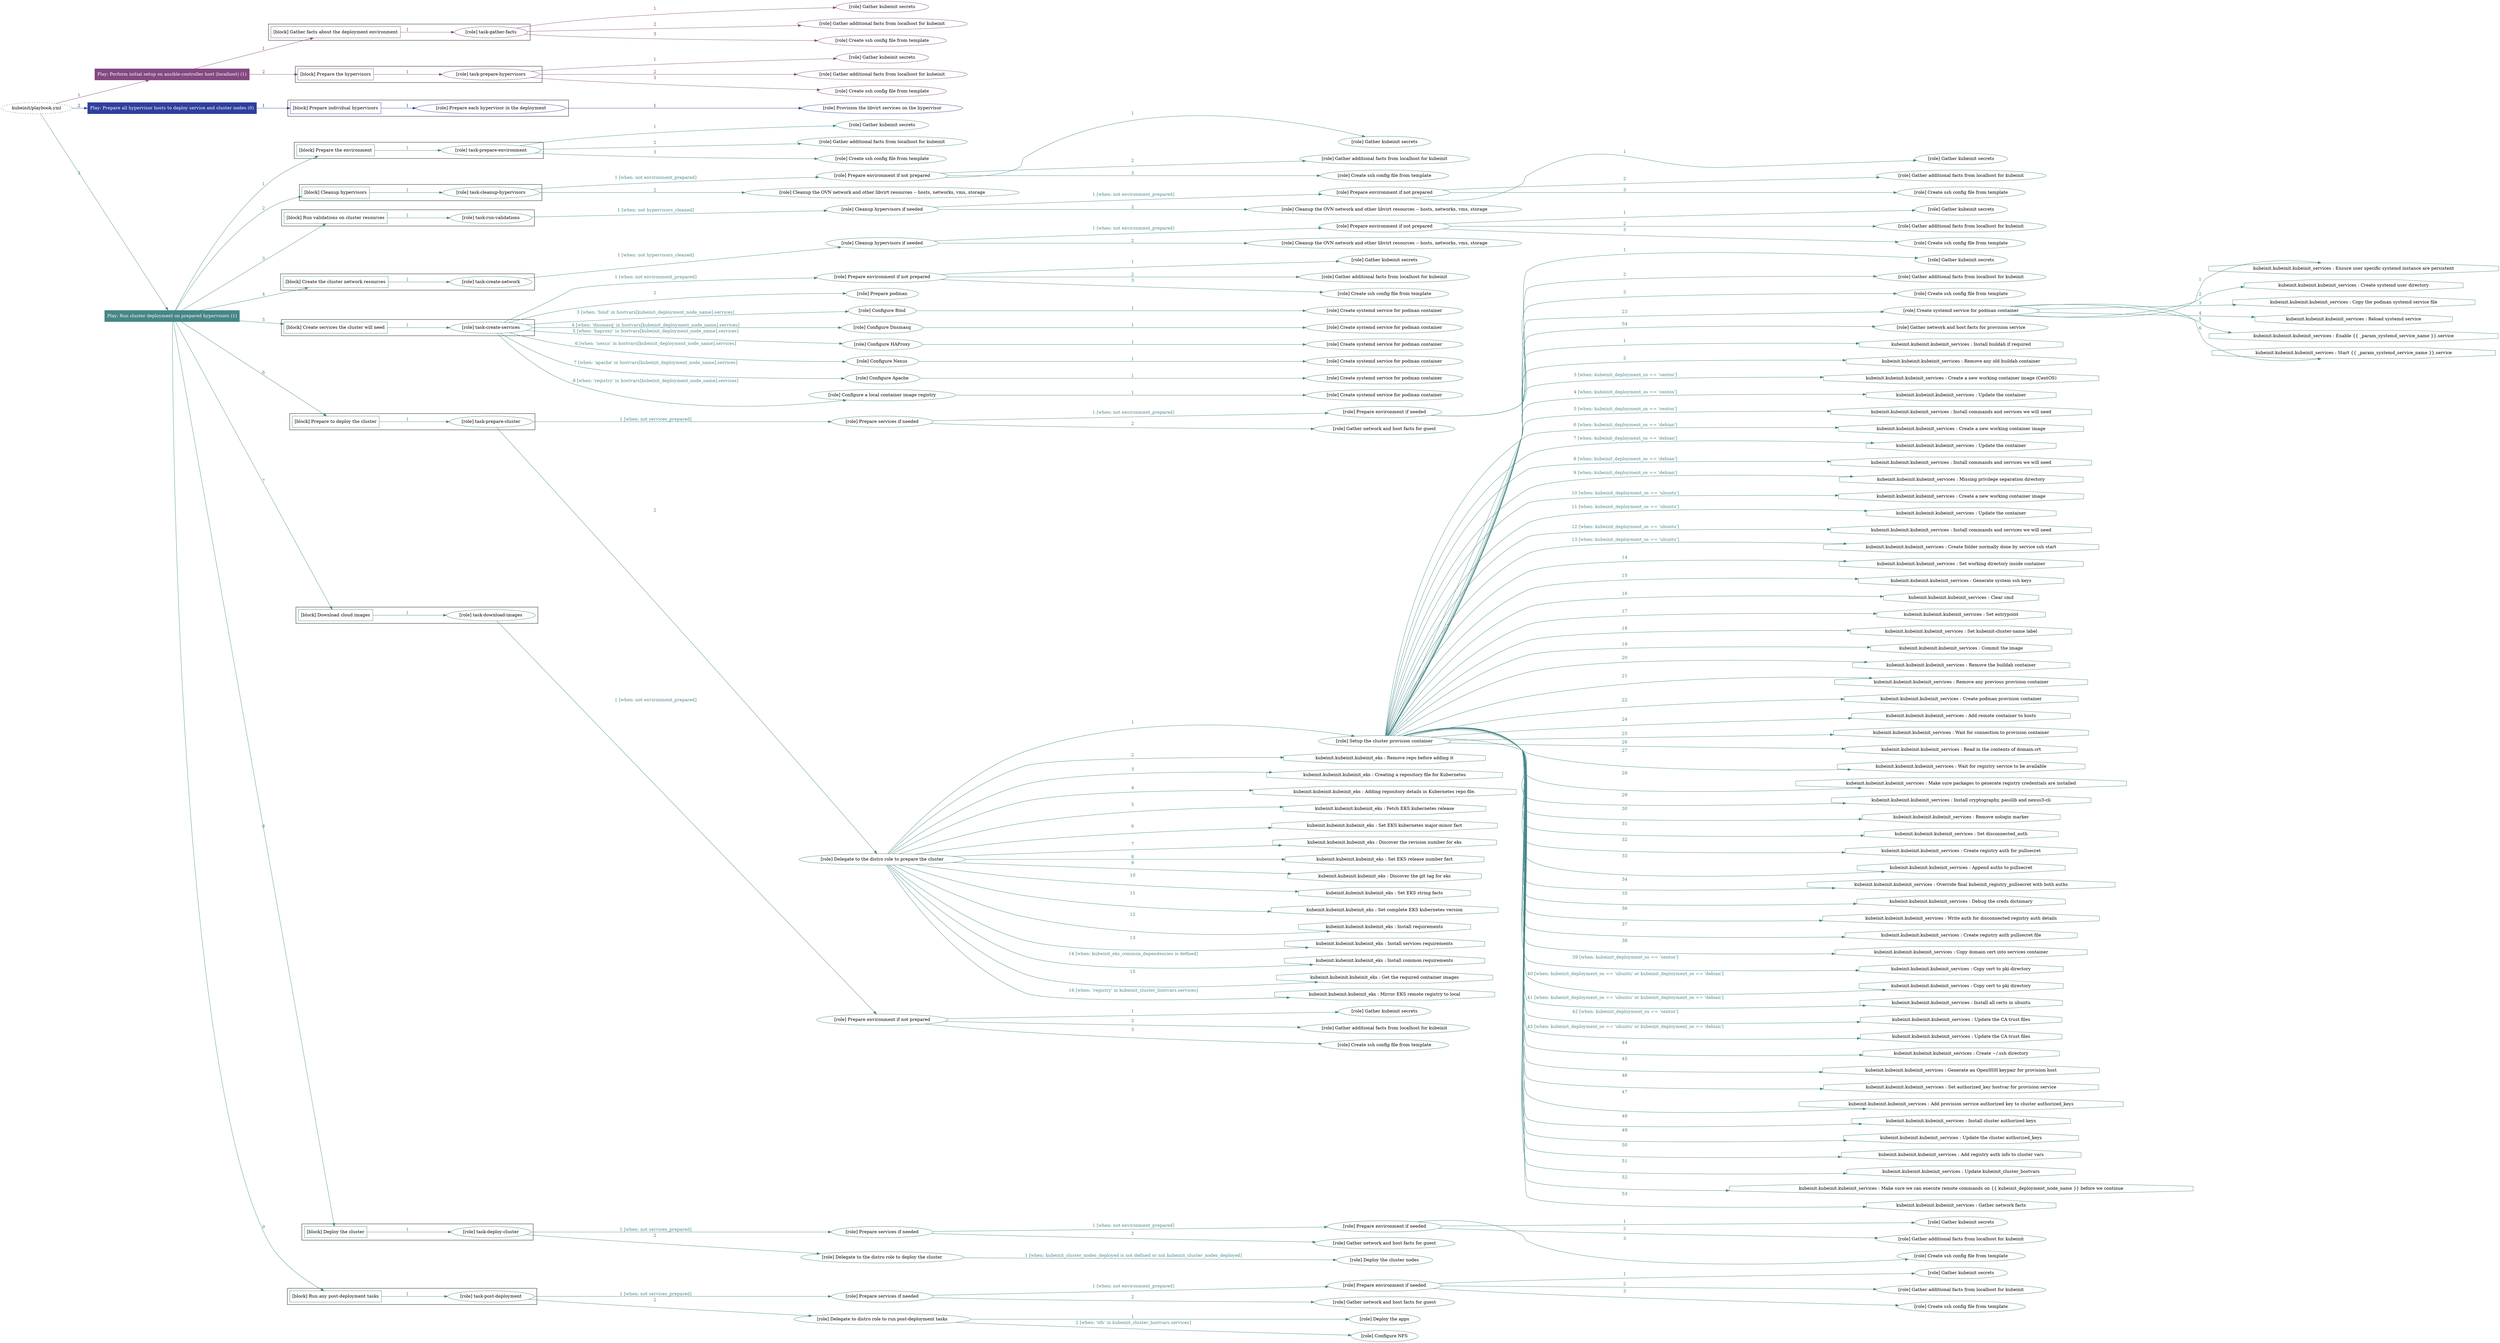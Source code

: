 digraph {
	graph [concentrate=true ordering=in rankdir=LR ratio=fill]
	edge [esep=5 sep=10]
	"kubeinit/playbook.yml" [URL="/home/runner/work/kubeinit/kubeinit/kubeinit/playbook.yml" id=playbook_48a2f3cb style=dotted]
	play_80ae386f [label="Play: Perform initial setup on ansible-controller host (localhost) (1)" URL="/home/runner/work/kubeinit/kubeinit/kubeinit/playbook.yml" color="#844880" fontcolor="#ffffff" id=play_80ae386f shape=box style=filled tooltip=localhost]
	"kubeinit/playbook.yml" -> play_80ae386f [label="1 " color="#844880" fontcolor="#844880" id=edge_4acbe2f3 labeltooltip="1 " tooltip="1 "]
	subgraph "Gather kubeinit secrets" {
		role_cff80766 [label="[role] Gather kubeinit secrets" URL="/home/runner/.ansible/collections/ansible_collections/kubeinit/kubeinit/roles/kubeinit_prepare/tasks/gather_kubeinit_facts.yml" color="#844880" id=role_cff80766 tooltip="Gather kubeinit secrets"]
	}
	subgraph "Gather additional facts from localhost for kubeinit" {
		role_af945448 [label="[role] Gather additional facts from localhost for kubeinit" URL="/home/runner/.ansible/collections/ansible_collections/kubeinit/kubeinit/roles/kubeinit_prepare/tasks/gather_kubeinit_facts.yml" color="#844880" id=role_af945448 tooltip="Gather additional facts from localhost for kubeinit"]
	}
	subgraph "Create ssh config file from template" {
		role_549c2129 [label="[role] Create ssh config file from template" URL="/home/runner/.ansible/collections/ansible_collections/kubeinit/kubeinit/roles/kubeinit_prepare/tasks/gather_kubeinit_facts.yml" color="#844880" id=role_549c2129 tooltip="Create ssh config file from template"]
	}
	subgraph "task-gather-facts" {
		role_a932fa41 [label="[role] task-gather-facts" URL="/home/runner/work/kubeinit/kubeinit/kubeinit/playbook.yml" color="#844880" id=role_a932fa41 tooltip="task-gather-facts"]
		role_a932fa41 -> role_cff80766 [label="1 " color="#844880" fontcolor="#844880" id=edge_cf934b89 labeltooltip="1 " tooltip="1 "]
		role_a932fa41 -> role_af945448 [label="2 " color="#844880" fontcolor="#844880" id=edge_d0e7e68a labeltooltip="2 " tooltip="2 "]
		role_a932fa41 -> role_549c2129 [label="3 " color="#844880" fontcolor="#844880" id=edge_062c59cb labeltooltip="3 " tooltip="3 "]
	}
	subgraph "Gather kubeinit secrets" {
		role_e72ace44 [label="[role] Gather kubeinit secrets" URL="/home/runner/.ansible/collections/ansible_collections/kubeinit/kubeinit/roles/kubeinit_prepare/tasks/gather_kubeinit_facts.yml" color="#844880" id=role_e72ace44 tooltip="Gather kubeinit secrets"]
	}
	subgraph "Gather additional facts from localhost for kubeinit" {
		role_6778c01a [label="[role] Gather additional facts from localhost for kubeinit" URL="/home/runner/.ansible/collections/ansible_collections/kubeinit/kubeinit/roles/kubeinit_prepare/tasks/gather_kubeinit_facts.yml" color="#844880" id=role_6778c01a tooltip="Gather additional facts from localhost for kubeinit"]
	}
	subgraph "Create ssh config file from template" {
		role_81ec78b8 [label="[role] Create ssh config file from template" URL="/home/runner/.ansible/collections/ansible_collections/kubeinit/kubeinit/roles/kubeinit_prepare/tasks/gather_kubeinit_facts.yml" color="#844880" id=role_81ec78b8 tooltip="Create ssh config file from template"]
	}
	subgraph "task-prepare-hypervisors" {
		role_fab17ffa [label="[role] task-prepare-hypervisors" URL="/home/runner/work/kubeinit/kubeinit/kubeinit/playbook.yml" color="#844880" id=role_fab17ffa tooltip="task-prepare-hypervisors"]
		role_fab17ffa -> role_e72ace44 [label="1 " color="#844880" fontcolor="#844880" id=edge_f59797e1 labeltooltip="1 " tooltip="1 "]
		role_fab17ffa -> role_6778c01a [label="2 " color="#844880" fontcolor="#844880" id=edge_15ec9866 labeltooltip="2 " tooltip="2 "]
		role_fab17ffa -> role_81ec78b8 [label="3 " color="#844880" fontcolor="#844880" id=edge_29063821 labeltooltip="3 " tooltip="3 "]
	}
	subgraph "Play: Perform initial setup on ansible-controller host (localhost) (1)" {
		play_80ae386f -> block_255e0f06 [label=1 color="#844880" fontcolor="#844880" id=edge_7e888692 labeltooltip=1 tooltip=1]
		subgraph cluster_block_255e0f06 {
			block_255e0f06 [label="[block] Gather facts about the deployment environment" URL="/home/runner/work/kubeinit/kubeinit/kubeinit/playbook.yml" color="#844880" id=block_255e0f06 labeltooltip="Gather facts about the deployment environment" shape=box tooltip="Gather facts about the deployment environment"]
			block_255e0f06 -> role_a932fa41 [label="1 " color="#844880" fontcolor="#844880" id=edge_7f889d8f labeltooltip="1 " tooltip="1 "]
		}
		play_80ae386f -> block_d27c66fe [label=2 color="#844880" fontcolor="#844880" id=edge_6c3cbdce labeltooltip=2 tooltip=2]
		subgraph cluster_block_d27c66fe {
			block_d27c66fe [label="[block] Prepare the hypervisors" URL="/home/runner/work/kubeinit/kubeinit/kubeinit/playbook.yml" color="#844880" id=block_d27c66fe labeltooltip="Prepare the hypervisors" shape=box tooltip="Prepare the hypervisors"]
			block_d27c66fe -> role_fab17ffa [label="1 " color="#844880" fontcolor="#844880" id=edge_c3a9bfdb labeltooltip="1 " tooltip="1 "]
		}
	}
	play_964e38d9 [label="Play: Prepare all hypervisor hosts to deploy service and cluster nodes (0)" URL="/home/runner/work/kubeinit/kubeinit/kubeinit/playbook.yml" color="#2e3f9e" fontcolor="#ffffff" id=play_964e38d9 shape=box style=filled tooltip="Play: Prepare all hypervisor hosts to deploy service and cluster nodes (0)"]
	"kubeinit/playbook.yml" -> play_964e38d9 [label="2 " color="#2e3f9e" fontcolor="#2e3f9e" id=edge_ac71d822 labeltooltip="2 " tooltip="2 "]
	subgraph "Provision the libvirt services on the hypervisor" {
		role_5092f29f [label="[role] Provision the libvirt services on the hypervisor" URL="/home/runner/.ansible/collections/ansible_collections/kubeinit/kubeinit/roles/kubeinit_prepare/tasks/prepare_hypervisor.yml" color="#2e3f9e" id=role_5092f29f tooltip="Provision the libvirt services on the hypervisor"]
	}
	subgraph "Prepare each hypervisor in the deployment" {
		role_5d10af85 [label="[role] Prepare each hypervisor in the deployment" URL="/home/runner/work/kubeinit/kubeinit/kubeinit/playbook.yml" color="#2e3f9e" id=role_5d10af85 tooltip="Prepare each hypervisor in the deployment"]
		role_5d10af85 -> role_5092f29f [label="1 " color="#2e3f9e" fontcolor="#2e3f9e" id=edge_c6f80d0c labeltooltip="1 " tooltip="1 "]
	}
	subgraph "Play: Prepare all hypervisor hosts to deploy service and cluster nodes (0)" {
		play_964e38d9 -> block_0504fceb [label=1 color="#2e3f9e" fontcolor="#2e3f9e" id=edge_d23aae9e labeltooltip=1 tooltip=1]
		subgraph cluster_block_0504fceb {
			block_0504fceb [label="[block] Prepare individual hypervisors" URL="/home/runner/work/kubeinit/kubeinit/kubeinit/playbook.yml" color="#2e3f9e" id=block_0504fceb labeltooltip="Prepare individual hypervisors" shape=box tooltip="Prepare individual hypervisors"]
			block_0504fceb -> role_5d10af85 [label="1 " color="#2e3f9e" fontcolor="#2e3f9e" id=edge_5fb84910 labeltooltip="1 " tooltip="1 "]
		}
	}
	play_099770ae [label="Play: Run cluster deployment on prepared hypervisors (1)" URL="/home/runner/work/kubeinit/kubeinit/kubeinit/playbook.yml" color="#468686" fontcolor="#ffffff" id=play_099770ae shape=box style=filled tooltip=localhost]
	"kubeinit/playbook.yml" -> play_099770ae [label="3 " color="#468686" fontcolor="#468686" id=edge_fec47285 labeltooltip="3 " tooltip="3 "]
	subgraph "Gather kubeinit secrets" {
		role_c8284c61 [label="[role] Gather kubeinit secrets" URL="/home/runner/.ansible/collections/ansible_collections/kubeinit/kubeinit/roles/kubeinit_prepare/tasks/gather_kubeinit_facts.yml" color="#468686" id=role_c8284c61 tooltip="Gather kubeinit secrets"]
	}
	subgraph "Gather additional facts from localhost for kubeinit" {
		role_b0210399 [label="[role] Gather additional facts from localhost for kubeinit" URL="/home/runner/.ansible/collections/ansible_collections/kubeinit/kubeinit/roles/kubeinit_prepare/tasks/gather_kubeinit_facts.yml" color="#468686" id=role_b0210399 tooltip="Gather additional facts from localhost for kubeinit"]
	}
	subgraph "Create ssh config file from template" {
		role_55144a89 [label="[role] Create ssh config file from template" URL="/home/runner/.ansible/collections/ansible_collections/kubeinit/kubeinit/roles/kubeinit_prepare/tasks/gather_kubeinit_facts.yml" color="#468686" id=role_55144a89 tooltip="Create ssh config file from template"]
	}
	subgraph "task-prepare-environment" {
		role_e951bd7e [label="[role] task-prepare-environment" URL="/home/runner/work/kubeinit/kubeinit/kubeinit/playbook.yml" color="#468686" id=role_e951bd7e tooltip="task-prepare-environment"]
		role_e951bd7e -> role_c8284c61 [label="1 " color="#468686" fontcolor="#468686" id=edge_fc6ca22c labeltooltip="1 " tooltip="1 "]
		role_e951bd7e -> role_b0210399 [label="2 " color="#468686" fontcolor="#468686" id=edge_87cf7e6d labeltooltip="2 " tooltip="2 "]
		role_e951bd7e -> role_55144a89 [label="3 " color="#468686" fontcolor="#468686" id=edge_e0c49dbf labeltooltip="3 " tooltip="3 "]
	}
	subgraph "Gather kubeinit secrets" {
		role_0b579f7d [label="[role] Gather kubeinit secrets" URL="/home/runner/.ansible/collections/ansible_collections/kubeinit/kubeinit/roles/kubeinit_prepare/tasks/gather_kubeinit_facts.yml" color="#468686" id=role_0b579f7d tooltip="Gather kubeinit secrets"]
	}
	subgraph "Gather additional facts from localhost for kubeinit" {
		role_041ba526 [label="[role] Gather additional facts from localhost for kubeinit" URL="/home/runner/.ansible/collections/ansible_collections/kubeinit/kubeinit/roles/kubeinit_prepare/tasks/gather_kubeinit_facts.yml" color="#468686" id=role_041ba526 tooltip="Gather additional facts from localhost for kubeinit"]
	}
	subgraph "Create ssh config file from template" {
		role_4e64892a [label="[role] Create ssh config file from template" URL="/home/runner/.ansible/collections/ansible_collections/kubeinit/kubeinit/roles/kubeinit_prepare/tasks/gather_kubeinit_facts.yml" color="#468686" id=role_4e64892a tooltip="Create ssh config file from template"]
	}
	subgraph "Prepare environment if not prepared" {
		role_78b9afc4 [label="[role] Prepare environment if not prepared" URL="/home/runner/.ansible/collections/ansible_collections/kubeinit/kubeinit/roles/kubeinit_prepare/tasks/cleanup_hypervisors.yml" color="#468686" id=role_78b9afc4 tooltip="Prepare environment if not prepared"]
		role_78b9afc4 -> role_0b579f7d [label="1 " color="#468686" fontcolor="#468686" id=edge_91fbb41e labeltooltip="1 " tooltip="1 "]
		role_78b9afc4 -> role_041ba526 [label="2 " color="#468686" fontcolor="#468686" id=edge_131eb9af labeltooltip="2 " tooltip="2 "]
		role_78b9afc4 -> role_4e64892a [label="3 " color="#468686" fontcolor="#468686" id=edge_9d48ae21 labeltooltip="3 " tooltip="3 "]
	}
	subgraph "Cleanup the OVN network and other libvirt resources -- hosts, networks, vms, storage" {
		role_16163e1a [label="[role] Cleanup the OVN network and other libvirt resources -- hosts, networks, vms, storage" URL="/home/runner/.ansible/collections/ansible_collections/kubeinit/kubeinit/roles/kubeinit_prepare/tasks/cleanup_hypervisors.yml" color="#468686" id=role_16163e1a tooltip="Cleanup the OVN network and other libvirt resources -- hosts, networks, vms, storage"]
	}
	subgraph "task-cleanup-hypervisors" {
		role_913ee7a4 [label="[role] task-cleanup-hypervisors" URL="/home/runner/work/kubeinit/kubeinit/kubeinit/playbook.yml" color="#468686" id=role_913ee7a4 tooltip="task-cleanup-hypervisors"]
		role_913ee7a4 -> role_78b9afc4 [label="1 [when: not environment_prepared]" color="#468686" fontcolor="#468686" id=edge_21ce9b7d labeltooltip="1 [when: not environment_prepared]" tooltip="1 [when: not environment_prepared]"]
		role_913ee7a4 -> role_16163e1a [label="2 " color="#468686" fontcolor="#468686" id=edge_439e4068 labeltooltip="2 " tooltip="2 "]
	}
	subgraph "Gather kubeinit secrets" {
		role_52fd62fc [label="[role] Gather kubeinit secrets" URL="/home/runner/.ansible/collections/ansible_collections/kubeinit/kubeinit/roles/kubeinit_prepare/tasks/gather_kubeinit_facts.yml" color="#468686" id=role_52fd62fc tooltip="Gather kubeinit secrets"]
	}
	subgraph "Gather additional facts from localhost for kubeinit" {
		role_81b6b525 [label="[role] Gather additional facts from localhost for kubeinit" URL="/home/runner/.ansible/collections/ansible_collections/kubeinit/kubeinit/roles/kubeinit_prepare/tasks/gather_kubeinit_facts.yml" color="#468686" id=role_81b6b525 tooltip="Gather additional facts from localhost for kubeinit"]
	}
	subgraph "Create ssh config file from template" {
		role_c87e9542 [label="[role] Create ssh config file from template" URL="/home/runner/.ansible/collections/ansible_collections/kubeinit/kubeinit/roles/kubeinit_prepare/tasks/gather_kubeinit_facts.yml" color="#468686" id=role_c87e9542 tooltip="Create ssh config file from template"]
	}
	subgraph "Prepare environment if not prepared" {
		role_43ec7fa7 [label="[role] Prepare environment if not prepared" URL="/home/runner/.ansible/collections/ansible_collections/kubeinit/kubeinit/roles/kubeinit_prepare/tasks/cleanup_hypervisors.yml" color="#468686" id=role_43ec7fa7 tooltip="Prepare environment if not prepared"]
		role_43ec7fa7 -> role_52fd62fc [label="1 " color="#468686" fontcolor="#468686" id=edge_2ab5b5d8 labeltooltip="1 " tooltip="1 "]
		role_43ec7fa7 -> role_81b6b525 [label="2 " color="#468686" fontcolor="#468686" id=edge_b07a5d70 labeltooltip="2 " tooltip="2 "]
		role_43ec7fa7 -> role_c87e9542 [label="3 " color="#468686" fontcolor="#468686" id=edge_1fc5df27 labeltooltip="3 " tooltip="3 "]
	}
	subgraph "Cleanup the OVN network and other libvirt resources -- hosts, networks, vms, storage" {
		role_6e0bc3a7 [label="[role] Cleanup the OVN network and other libvirt resources -- hosts, networks, vms, storage" URL="/home/runner/.ansible/collections/ansible_collections/kubeinit/kubeinit/roles/kubeinit_prepare/tasks/cleanup_hypervisors.yml" color="#468686" id=role_6e0bc3a7 tooltip="Cleanup the OVN network and other libvirt resources -- hosts, networks, vms, storage"]
	}
	subgraph "Cleanup hypervisors if needed" {
		role_c270e7e2 [label="[role] Cleanup hypervisors if needed" URL="/home/runner/.ansible/collections/ansible_collections/kubeinit/kubeinit/roles/kubeinit_validations/tasks/main.yml" color="#468686" id=role_c270e7e2 tooltip="Cleanup hypervisors if needed"]
		role_c270e7e2 -> role_43ec7fa7 [label="1 [when: not environment_prepared]" color="#468686" fontcolor="#468686" id=edge_53a61ca7 labeltooltip="1 [when: not environment_prepared]" tooltip="1 [when: not environment_prepared]"]
		role_c270e7e2 -> role_6e0bc3a7 [label="2 " color="#468686" fontcolor="#468686" id=edge_407200d2 labeltooltip="2 " tooltip="2 "]
	}
	subgraph "task-run-validations" {
		role_30df30bb [label="[role] task-run-validations" URL="/home/runner/work/kubeinit/kubeinit/kubeinit/playbook.yml" color="#468686" id=role_30df30bb tooltip="task-run-validations"]
		role_30df30bb -> role_c270e7e2 [label="1 [when: not hypervisors_cleaned]" color="#468686" fontcolor="#468686" id=edge_b2d5ab95 labeltooltip="1 [when: not hypervisors_cleaned]" tooltip="1 [when: not hypervisors_cleaned]"]
	}
	subgraph "Gather kubeinit secrets" {
		role_24e070e2 [label="[role] Gather kubeinit secrets" URL="/home/runner/.ansible/collections/ansible_collections/kubeinit/kubeinit/roles/kubeinit_prepare/tasks/gather_kubeinit_facts.yml" color="#468686" id=role_24e070e2 tooltip="Gather kubeinit secrets"]
	}
	subgraph "Gather additional facts from localhost for kubeinit" {
		role_e280be08 [label="[role] Gather additional facts from localhost for kubeinit" URL="/home/runner/.ansible/collections/ansible_collections/kubeinit/kubeinit/roles/kubeinit_prepare/tasks/gather_kubeinit_facts.yml" color="#468686" id=role_e280be08 tooltip="Gather additional facts from localhost for kubeinit"]
	}
	subgraph "Create ssh config file from template" {
		role_e9a37d61 [label="[role] Create ssh config file from template" URL="/home/runner/.ansible/collections/ansible_collections/kubeinit/kubeinit/roles/kubeinit_prepare/tasks/gather_kubeinit_facts.yml" color="#468686" id=role_e9a37d61 tooltip="Create ssh config file from template"]
	}
	subgraph "Prepare environment if not prepared" {
		role_8ad2e800 [label="[role] Prepare environment if not prepared" URL="/home/runner/.ansible/collections/ansible_collections/kubeinit/kubeinit/roles/kubeinit_prepare/tasks/cleanup_hypervisors.yml" color="#468686" id=role_8ad2e800 tooltip="Prepare environment if not prepared"]
		role_8ad2e800 -> role_24e070e2 [label="1 " color="#468686" fontcolor="#468686" id=edge_8e5b7d89 labeltooltip="1 " tooltip="1 "]
		role_8ad2e800 -> role_e280be08 [label="2 " color="#468686" fontcolor="#468686" id=edge_75bd7db9 labeltooltip="2 " tooltip="2 "]
		role_8ad2e800 -> role_e9a37d61 [label="3 " color="#468686" fontcolor="#468686" id=edge_4dddfab8 labeltooltip="3 " tooltip="3 "]
	}
	subgraph "Cleanup the OVN network and other libvirt resources -- hosts, networks, vms, storage" {
		role_c5b24bfa [label="[role] Cleanup the OVN network and other libvirt resources -- hosts, networks, vms, storage" URL="/home/runner/.ansible/collections/ansible_collections/kubeinit/kubeinit/roles/kubeinit_prepare/tasks/cleanup_hypervisors.yml" color="#468686" id=role_c5b24bfa tooltip="Cleanup the OVN network and other libvirt resources -- hosts, networks, vms, storage"]
	}
	subgraph "Cleanup hypervisors if needed" {
		role_40a8e96d [label="[role] Cleanup hypervisors if needed" URL="/home/runner/.ansible/collections/ansible_collections/kubeinit/kubeinit/roles/kubeinit_libvirt/tasks/create_network.yml" color="#468686" id=role_40a8e96d tooltip="Cleanup hypervisors if needed"]
		role_40a8e96d -> role_8ad2e800 [label="1 [when: not environment_prepared]" color="#468686" fontcolor="#468686" id=edge_fc19d2fc labeltooltip="1 [when: not environment_prepared]" tooltip="1 [when: not environment_prepared]"]
		role_40a8e96d -> role_c5b24bfa [label="2 " color="#468686" fontcolor="#468686" id=edge_56507c26 labeltooltip="2 " tooltip="2 "]
	}
	subgraph "task-create-network" {
		role_cb40ad81 [label="[role] task-create-network" URL="/home/runner/work/kubeinit/kubeinit/kubeinit/playbook.yml" color="#468686" id=role_cb40ad81 tooltip="task-create-network"]
		role_cb40ad81 -> role_40a8e96d [label="1 [when: not hypervisors_cleaned]" color="#468686" fontcolor="#468686" id=edge_5869db6f labeltooltip="1 [when: not hypervisors_cleaned]" tooltip="1 [when: not hypervisors_cleaned]"]
	}
	subgraph "Gather kubeinit secrets" {
		role_0cd1b288 [label="[role] Gather kubeinit secrets" URL="/home/runner/.ansible/collections/ansible_collections/kubeinit/kubeinit/roles/kubeinit_prepare/tasks/gather_kubeinit_facts.yml" color="#468686" id=role_0cd1b288 tooltip="Gather kubeinit secrets"]
	}
	subgraph "Gather additional facts from localhost for kubeinit" {
		role_407bcb05 [label="[role] Gather additional facts from localhost for kubeinit" URL="/home/runner/.ansible/collections/ansible_collections/kubeinit/kubeinit/roles/kubeinit_prepare/tasks/gather_kubeinit_facts.yml" color="#468686" id=role_407bcb05 tooltip="Gather additional facts from localhost for kubeinit"]
	}
	subgraph "Create ssh config file from template" {
		role_16ed949f [label="[role] Create ssh config file from template" URL="/home/runner/.ansible/collections/ansible_collections/kubeinit/kubeinit/roles/kubeinit_prepare/tasks/gather_kubeinit_facts.yml" color="#468686" id=role_16ed949f tooltip="Create ssh config file from template"]
	}
	subgraph "Prepare environment if not prepared" {
		role_811a4d97 [label="[role] Prepare environment if not prepared" URL="/home/runner/.ansible/collections/ansible_collections/kubeinit/kubeinit/roles/kubeinit_services/tasks/main.yml" color="#468686" id=role_811a4d97 tooltip="Prepare environment if not prepared"]
		role_811a4d97 -> role_0cd1b288 [label="1 " color="#468686" fontcolor="#468686" id=edge_f832acad labeltooltip="1 " tooltip="1 "]
		role_811a4d97 -> role_407bcb05 [label="2 " color="#468686" fontcolor="#468686" id=edge_2861a6b6 labeltooltip="2 " tooltip="2 "]
		role_811a4d97 -> role_16ed949f [label="3 " color="#468686" fontcolor="#468686" id=edge_3753eb3f labeltooltip="3 " tooltip="3 "]
	}
	subgraph "Prepare podman" {
		role_ddd25c12 [label="[role] Prepare podman" URL="/home/runner/.ansible/collections/ansible_collections/kubeinit/kubeinit/roles/kubeinit_services/tasks/00_create_service_pod.yml" color="#468686" id=role_ddd25c12 tooltip="Prepare podman"]
	}
	subgraph "Create systemd service for podman container" {
		role_1d83b9a3 [label="[role] Create systemd service for podman container" URL="/home/runner/.ansible/collections/ansible_collections/kubeinit/kubeinit/roles/kubeinit_bind/tasks/main.yml" color="#468686" id=role_1d83b9a3 tooltip="Create systemd service for podman container"]
	}
	subgraph "Configure Bind" {
		role_1107dd76 [label="[role] Configure Bind" URL="/home/runner/.ansible/collections/ansible_collections/kubeinit/kubeinit/roles/kubeinit_services/tasks/start_services_containers.yml" color="#468686" id=role_1107dd76 tooltip="Configure Bind"]
		role_1107dd76 -> role_1d83b9a3 [label="1 " color="#468686" fontcolor="#468686" id=edge_25d5cc5c labeltooltip="1 " tooltip="1 "]
	}
	subgraph "Create systemd service for podman container" {
		role_4a4c09a8 [label="[role] Create systemd service for podman container" URL="/home/runner/.ansible/collections/ansible_collections/kubeinit/kubeinit/roles/kubeinit_dnsmasq/tasks/main.yml" color="#468686" id=role_4a4c09a8 tooltip="Create systemd service for podman container"]
	}
	subgraph "Configure Dnsmasq" {
		role_f0827653 [label="[role] Configure Dnsmasq" URL="/home/runner/.ansible/collections/ansible_collections/kubeinit/kubeinit/roles/kubeinit_services/tasks/start_services_containers.yml" color="#468686" id=role_f0827653 tooltip="Configure Dnsmasq"]
		role_f0827653 -> role_4a4c09a8 [label="1 " color="#468686" fontcolor="#468686" id=edge_0716c7c2 labeltooltip="1 " tooltip="1 "]
	}
	subgraph "Create systemd service for podman container" {
		role_408f5b2b [label="[role] Create systemd service for podman container" URL="/home/runner/.ansible/collections/ansible_collections/kubeinit/kubeinit/roles/kubeinit_haproxy/tasks/main.yml" color="#468686" id=role_408f5b2b tooltip="Create systemd service for podman container"]
	}
	subgraph "Configure HAProxy" {
		role_6d451230 [label="[role] Configure HAProxy" URL="/home/runner/.ansible/collections/ansible_collections/kubeinit/kubeinit/roles/kubeinit_services/tasks/start_services_containers.yml" color="#468686" id=role_6d451230 tooltip="Configure HAProxy"]
		role_6d451230 -> role_408f5b2b [label="1 " color="#468686" fontcolor="#468686" id=edge_767fd18d labeltooltip="1 " tooltip="1 "]
	}
	subgraph "Create systemd service for podman container" {
		role_4dc87750 [label="[role] Create systemd service for podman container" URL="/home/runner/.ansible/collections/ansible_collections/kubeinit/kubeinit/roles/kubeinit_nexus/tasks/main.yml" color="#468686" id=role_4dc87750 tooltip="Create systemd service for podman container"]
	}
	subgraph "Configure Nexus" {
		role_8359e896 [label="[role] Configure Nexus" URL="/home/runner/.ansible/collections/ansible_collections/kubeinit/kubeinit/roles/kubeinit_services/tasks/start_services_containers.yml" color="#468686" id=role_8359e896 tooltip="Configure Nexus"]
		role_8359e896 -> role_4dc87750 [label="1 " color="#468686" fontcolor="#468686" id=edge_f43a05c0 labeltooltip="1 " tooltip="1 "]
	}
	subgraph "Create systemd service for podman container" {
		role_dfdbb29e [label="[role] Create systemd service for podman container" URL="/home/runner/.ansible/collections/ansible_collections/kubeinit/kubeinit/roles/kubeinit_apache/tasks/main.yml" color="#468686" id=role_dfdbb29e tooltip="Create systemd service for podman container"]
	}
	subgraph "Configure Apache" {
		role_b06e592d [label="[role] Configure Apache" URL="/home/runner/.ansible/collections/ansible_collections/kubeinit/kubeinit/roles/kubeinit_services/tasks/start_services_containers.yml" color="#468686" id=role_b06e592d tooltip="Configure Apache"]
		role_b06e592d -> role_dfdbb29e [label="1 " color="#468686" fontcolor="#468686" id=edge_ccd4800f labeltooltip="1 " tooltip="1 "]
	}
	subgraph "Create systemd service for podman container" {
		role_55da1a57 [label="[role] Create systemd service for podman container" URL="/home/runner/.ansible/collections/ansible_collections/kubeinit/kubeinit/roles/kubeinit_registry/tasks/main.yml" color="#468686" id=role_55da1a57 tooltip="Create systemd service for podman container"]
	}
	subgraph "Configure a local container image registry" {
		role_c9f1cf20 [label="[role] Configure a local container image registry" URL="/home/runner/.ansible/collections/ansible_collections/kubeinit/kubeinit/roles/kubeinit_services/tasks/start_services_containers.yml" color="#468686" id=role_c9f1cf20 tooltip="Configure a local container image registry"]
		role_c9f1cf20 -> role_55da1a57 [label="1 " color="#468686" fontcolor="#468686" id=edge_0a19970c labeltooltip="1 " tooltip="1 "]
	}
	subgraph "task-create-services" {
		role_df462121 [label="[role] task-create-services" URL="/home/runner/work/kubeinit/kubeinit/kubeinit/playbook.yml" color="#468686" id=role_df462121 tooltip="task-create-services"]
		role_df462121 -> role_811a4d97 [label="1 [when: not environment_prepared]" color="#468686" fontcolor="#468686" id=edge_0fb63a37 labeltooltip="1 [when: not environment_prepared]" tooltip="1 [when: not environment_prepared]"]
		role_df462121 -> role_ddd25c12 [label="2 " color="#468686" fontcolor="#468686" id=edge_60939a5b labeltooltip="2 " tooltip="2 "]
		role_df462121 -> role_1107dd76 [label="3 [when: 'bind' in hostvars[kubeinit_deployment_node_name].services]" color="#468686" fontcolor="#468686" id=edge_aeafd7cf labeltooltip="3 [when: 'bind' in hostvars[kubeinit_deployment_node_name].services]" tooltip="3 [when: 'bind' in hostvars[kubeinit_deployment_node_name].services]"]
		role_df462121 -> role_f0827653 [label="4 [when: 'dnsmasq' in hostvars[kubeinit_deployment_node_name].services]" color="#468686" fontcolor="#468686" id=edge_a26ec26b labeltooltip="4 [when: 'dnsmasq' in hostvars[kubeinit_deployment_node_name].services]" tooltip="4 [when: 'dnsmasq' in hostvars[kubeinit_deployment_node_name].services]"]
		role_df462121 -> role_6d451230 [label="5 [when: 'haproxy' in hostvars[kubeinit_deployment_node_name].services]" color="#468686" fontcolor="#468686" id=edge_9e1bd2f4 labeltooltip="5 [when: 'haproxy' in hostvars[kubeinit_deployment_node_name].services]" tooltip="5 [when: 'haproxy' in hostvars[kubeinit_deployment_node_name].services]"]
		role_df462121 -> role_8359e896 [label="6 [when: 'nexus' in hostvars[kubeinit_deployment_node_name].services]" color="#468686" fontcolor="#468686" id=edge_c2834cfc labeltooltip="6 [when: 'nexus' in hostvars[kubeinit_deployment_node_name].services]" tooltip="6 [when: 'nexus' in hostvars[kubeinit_deployment_node_name].services]"]
		role_df462121 -> role_b06e592d [label="7 [when: 'apache' in hostvars[kubeinit_deployment_node_name].services]" color="#468686" fontcolor="#468686" id=edge_0dac5e2f labeltooltip="7 [when: 'apache' in hostvars[kubeinit_deployment_node_name].services]" tooltip="7 [when: 'apache' in hostvars[kubeinit_deployment_node_name].services]"]
		role_df462121 -> role_c9f1cf20 [label="8 [when: 'registry' in hostvars[kubeinit_deployment_node_name].services]" color="#468686" fontcolor="#468686" id=edge_304bf99d labeltooltip="8 [when: 'registry' in hostvars[kubeinit_deployment_node_name].services]" tooltip="8 [when: 'registry' in hostvars[kubeinit_deployment_node_name].services]"]
	}
	subgraph "Gather kubeinit secrets" {
		role_9dec3872 [label="[role] Gather kubeinit secrets" URL="/home/runner/.ansible/collections/ansible_collections/kubeinit/kubeinit/roles/kubeinit_prepare/tasks/gather_kubeinit_facts.yml" color="#468686" id=role_9dec3872 tooltip="Gather kubeinit secrets"]
	}
	subgraph "Gather additional facts from localhost for kubeinit" {
		role_671d29ea [label="[role] Gather additional facts from localhost for kubeinit" URL="/home/runner/.ansible/collections/ansible_collections/kubeinit/kubeinit/roles/kubeinit_prepare/tasks/gather_kubeinit_facts.yml" color="#468686" id=role_671d29ea tooltip="Gather additional facts from localhost for kubeinit"]
	}
	subgraph "Create ssh config file from template" {
		role_3168cde6 [label="[role] Create ssh config file from template" URL="/home/runner/.ansible/collections/ansible_collections/kubeinit/kubeinit/roles/kubeinit_prepare/tasks/gather_kubeinit_facts.yml" color="#468686" id=role_3168cde6 tooltip="Create ssh config file from template"]
	}
	subgraph "Prepare environment if needed" {
		role_7dc6df58 [label="[role] Prepare environment if needed" URL="/home/runner/.ansible/collections/ansible_collections/kubeinit/kubeinit/roles/kubeinit_services/tasks/prepare_services.yml" color="#468686" id=role_7dc6df58 tooltip="Prepare environment if needed"]
		role_7dc6df58 -> role_9dec3872 [label="1 " color="#468686" fontcolor="#468686" id=edge_19d0263c labeltooltip="1 " tooltip="1 "]
		role_7dc6df58 -> role_671d29ea [label="2 " color="#468686" fontcolor="#468686" id=edge_f2cae046 labeltooltip="2 " tooltip="2 "]
		role_7dc6df58 -> role_3168cde6 [label="3 " color="#468686" fontcolor="#468686" id=edge_494ad908 labeltooltip="3 " tooltip="3 "]
	}
	subgraph "Gather network and host facts for guest" {
		role_21150c8a [label="[role] Gather network and host facts for guest" URL="/home/runner/.ansible/collections/ansible_collections/kubeinit/kubeinit/roles/kubeinit_services/tasks/prepare_services.yml" color="#468686" id=role_21150c8a tooltip="Gather network and host facts for guest"]
	}
	subgraph "Prepare services if needed" {
		role_20e37270 [label="[role] Prepare services if needed" URL="/home/runner/.ansible/collections/ansible_collections/kubeinit/kubeinit/roles/kubeinit_prepare/tasks/prepare_cluster.yml" color="#468686" id=role_20e37270 tooltip="Prepare services if needed"]
		role_20e37270 -> role_7dc6df58 [label="1 [when: not environment_prepared]" color="#468686" fontcolor="#468686" id=edge_5697ef29 labeltooltip="1 [when: not environment_prepared]" tooltip="1 [when: not environment_prepared]"]
		role_20e37270 -> role_21150c8a [label="2 " color="#468686" fontcolor="#468686" id=edge_f7fcba36 labeltooltip="2 " tooltip="2 "]
	}
	subgraph "Create systemd service for podman container" {
		role_fa2bc0f4 [label="[role] Create systemd service for podman container" URL="/home/runner/.ansible/collections/ansible_collections/kubeinit/kubeinit/roles/kubeinit_services/tasks/create_provision_container.yml" color="#468686" id=role_fa2bc0f4 tooltip="Create systemd service for podman container"]
		task_8a2e64de [label="kubeinit.kubeinit.kubeinit_services : Ensure user specific systemd instance are persistent" URL="/home/runner/.ansible/collections/ansible_collections/kubeinit/kubeinit/roles/kubeinit_services/tasks/create_managed_service.yml" color="#468686" id=task_8a2e64de shape=octagon tooltip="kubeinit.kubeinit.kubeinit_services : Ensure user specific systemd instance are persistent"]
		role_fa2bc0f4 -> task_8a2e64de [label="1 " color="#468686" fontcolor="#468686" id=edge_327ab64c labeltooltip="1 " tooltip="1 "]
		task_155cc7c6 [label="kubeinit.kubeinit.kubeinit_services : Create systemd user directory" URL="/home/runner/.ansible/collections/ansible_collections/kubeinit/kubeinit/roles/kubeinit_services/tasks/create_managed_service.yml" color="#468686" id=task_155cc7c6 shape=octagon tooltip="kubeinit.kubeinit.kubeinit_services : Create systemd user directory"]
		role_fa2bc0f4 -> task_155cc7c6 [label="2 " color="#468686" fontcolor="#468686" id=edge_d44dcc3b labeltooltip="2 " tooltip="2 "]
		task_b1784043 [label="kubeinit.kubeinit.kubeinit_services : Copy the podman systemd service file" URL="/home/runner/.ansible/collections/ansible_collections/kubeinit/kubeinit/roles/kubeinit_services/tasks/create_managed_service.yml" color="#468686" id=task_b1784043 shape=octagon tooltip="kubeinit.kubeinit.kubeinit_services : Copy the podman systemd service file"]
		role_fa2bc0f4 -> task_b1784043 [label="3 " color="#468686" fontcolor="#468686" id=edge_48034a2a labeltooltip="3 " tooltip="3 "]
		task_b04d2320 [label="kubeinit.kubeinit.kubeinit_services : Reload systemd service" URL="/home/runner/.ansible/collections/ansible_collections/kubeinit/kubeinit/roles/kubeinit_services/tasks/create_managed_service.yml" color="#468686" id=task_b04d2320 shape=octagon tooltip="kubeinit.kubeinit.kubeinit_services : Reload systemd service"]
		role_fa2bc0f4 -> task_b04d2320 [label="4 " color="#468686" fontcolor="#468686" id=edge_463b8fe3 labeltooltip="4 " tooltip="4 "]
		task_64759de2 [label="kubeinit.kubeinit.kubeinit_services : Enable {{ _param_systemd_service_name }}.service" URL="/home/runner/.ansible/collections/ansible_collections/kubeinit/kubeinit/roles/kubeinit_services/tasks/create_managed_service.yml" color="#468686" id=task_64759de2 shape=octagon tooltip="kubeinit.kubeinit.kubeinit_services : Enable {{ _param_systemd_service_name }}.service"]
		role_fa2bc0f4 -> task_64759de2 [label="5 " color="#468686" fontcolor="#468686" id=edge_00cbcdd8 labeltooltip="5 " tooltip="5 "]
		task_8ed92e6d [label="kubeinit.kubeinit.kubeinit_services : Start {{ _param_systemd_service_name }}.service" URL="/home/runner/.ansible/collections/ansible_collections/kubeinit/kubeinit/roles/kubeinit_services/tasks/create_managed_service.yml" color="#468686" id=task_8ed92e6d shape=octagon tooltip="kubeinit.kubeinit.kubeinit_services : Start {{ _param_systemd_service_name }}.service"]
		role_fa2bc0f4 -> task_8ed92e6d [label="6 " color="#468686" fontcolor="#468686" id=edge_f8640ef4 labeltooltip="6 " tooltip="6 "]
	}
	subgraph "Gather network and host facts for provision service" {
		role_257631fe [label="[role] Gather network and host facts for provision service" URL="/home/runner/.ansible/collections/ansible_collections/kubeinit/kubeinit/roles/kubeinit_services/tasks/create_provision_container.yml" color="#468686" id=role_257631fe tooltip="Gather network and host facts for provision service"]
	}
	subgraph "Setup the cluster provision container" {
		role_bd35bcd9 [label="[role] Setup the cluster provision container" URL="/home/runner/.ansible/collections/ansible_collections/kubeinit/kubeinit/roles/kubeinit_eks/tasks/prepare_cluster.yml" color="#468686" id=role_bd35bcd9 tooltip="Setup the cluster provision container"]
		task_984b8854 [label="kubeinit.kubeinit.kubeinit_services : Install buildah if required" URL="/home/runner/.ansible/collections/ansible_collections/kubeinit/kubeinit/roles/kubeinit_services/tasks/create_provision_container.yml" color="#468686" id=task_984b8854 shape=octagon tooltip="kubeinit.kubeinit.kubeinit_services : Install buildah if required"]
		role_bd35bcd9 -> task_984b8854 [label="1 " color="#468686" fontcolor="#468686" id=edge_fb0175db labeltooltip="1 " tooltip="1 "]
		task_60e7ad58 [label="kubeinit.kubeinit.kubeinit_services : Remove any old buildah container" URL="/home/runner/.ansible/collections/ansible_collections/kubeinit/kubeinit/roles/kubeinit_services/tasks/create_provision_container.yml" color="#468686" id=task_60e7ad58 shape=octagon tooltip="kubeinit.kubeinit.kubeinit_services : Remove any old buildah container"]
		role_bd35bcd9 -> task_60e7ad58 [label="2 " color="#468686" fontcolor="#468686" id=edge_07a3db02 labeltooltip="2 " tooltip="2 "]
		task_c5158af4 [label="kubeinit.kubeinit.kubeinit_services : Create a new working container image (CentOS)" URL="/home/runner/.ansible/collections/ansible_collections/kubeinit/kubeinit/roles/kubeinit_services/tasks/create_provision_container.yml" color="#468686" id=task_c5158af4 shape=octagon tooltip="kubeinit.kubeinit.kubeinit_services : Create a new working container image (CentOS)"]
		role_bd35bcd9 -> task_c5158af4 [label="3 [when: kubeinit_deployment_os == 'centos']" color="#468686" fontcolor="#468686" id=edge_a36f0749 labeltooltip="3 [when: kubeinit_deployment_os == 'centos']" tooltip="3 [when: kubeinit_deployment_os == 'centos']"]
		task_aa907414 [label="kubeinit.kubeinit.kubeinit_services : Update the container" URL="/home/runner/.ansible/collections/ansible_collections/kubeinit/kubeinit/roles/kubeinit_services/tasks/create_provision_container.yml" color="#468686" id=task_aa907414 shape=octagon tooltip="kubeinit.kubeinit.kubeinit_services : Update the container"]
		role_bd35bcd9 -> task_aa907414 [label="4 [when: kubeinit_deployment_os == 'centos']" color="#468686" fontcolor="#468686" id=edge_39c84836 labeltooltip="4 [when: kubeinit_deployment_os == 'centos']" tooltip="4 [when: kubeinit_deployment_os == 'centos']"]
		task_3d3e98ac [label="kubeinit.kubeinit.kubeinit_services : Install commands and services we will need" URL="/home/runner/.ansible/collections/ansible_collections/kubeinit/kubeinit/roles/kubeinit_services/tasks/create_provision_container.yml" color="#468686" id=task_3d3e98ac shape=octagon tooltip="kubeinit.kubeinit.kubeinit_services : Install commands and services we will need"]
		role_bd35bcd9 -> task_3d3e98ac [label="5 [when: kubeinit_deployment_os == 'centos']" color="#468686" fontcolor="#468686" id=edge_0922c86d labeltooltip="5 [when: kubeinit_deployment_os == 'centos']" tooltip="5 [when: kubeinit_deployment_os == 'centos']"]
		task_24d60332 [label="kubeinit.kubeinit.kubeinit_services : Create a new working container image" URL="/home/runner/.ansible/collections/ansible_collections/kubeinit/kubeinit/roles/kubeinit_services/tasks/create_provision_container.yml" color="#468686" id=task_24d60332 shape=octagon tooltip="kubeinit.kubeinit.kubeinit_services : Create a new working container image"]
		role_bd35bcd9 -> task_24d60332 [label="6 [when: kubeinit_deployment_os == 'debian']" color="#468686" fontcolor="#468686" id=edge_69e81e7e labeltooltip="6 [when: kubeinit_deployment_os == 'debian']" tooltip="6 [when: kubeinit_deployment_os == 'debian']"]
		task_74be5cb3 [label="kubeinit.kubeinit.kubeinit_services : Update the container" URL="/home/runner/.ansible/collections/ansible_collections/kubeinit/kubeinit/roles/kubeinit_services/tasks/create_provision_container.yml" color="#468686" id=task_74be5cb3 shape=octagon tooltip="kubeinit.kubeinit.kubeinit_services : Update the container"]
		role_bd35bcd9 -> task_74be5cb3 [label="7 [when: kubeinit_deployment_os == 'debian']" color="#468686" fontcolor="#468686" id=edge_804320eb labeltooltip="7 [when: kubeinit_deployment_os == 'debian']" tooltip="7 [when: kubeinit_deployment_os == 'debian']"]
		task_c5b78c66 [label="kubeinit.kubeinit.kubeinit_services : Install commands and services we will need" URL="/home/runner/.ansible/collections/ansible_collections/kubeinit/kubeinit/roles/kubeinit_services/tasks/create_provision_container.yml" color="#468686" id=task_c5b78c66 shape=octagon tooltip="kubeinit.kubeinit.kubeinit_services : Install commands and services we will need"]
		role_bd35bcd9 -> task_c5b78c66 [label="8 [when: kubeinit_deployment_os == 'debian']" color="#468686" fontcolor="#468686" id=edge_f87d734b labeltooltip="8 [when: kubeinit_deployment_os == 'debian']" tooltip="8 [when: kubeinit_deployment_os == 'debian']"]
		task_f67d23f0 [label="kubeinit.kubeinit.kubeinit_services : Missing privilege separation directory" URL="/home/runner/.ansible/collections/ansible_collections/kubeinit/kubeinit/roles/kubeinit_services/tasks/create_provision_container.yml" color="#468686" id=task_f67d23f0 shape=octagon tooltip="kubeinit.kubeinit.kubeinit_services : Missing privilege separation directory"]
		role_bd35bcd9 -> task_f67d23f0 [label="9 [when: kubeinit_deployment_os == 'debian']" color="#468686" fontcolor="#468686" id=edge_d4915b15 labeltooltip="9 [when: kubeinit_deployment_os == 'debian']" tooltip="9 [when: kubeinit_deployment_os == 'debian']"]
		task_a05e47f1 [label="kubeinit.kubeinit.kubeinit_services : Create a new working container image" URL="/home/runner/.ansible/collections/ansible_collections/kubeinit/kubeinit/roles/kubeinit_services/tasks/create_provision_container.yml" color="#468686" id=task_a05e47f1 shape=octagon tooltip="kubeinit.kubeinit.kubeinit_services : Create a new working container image"]
		role_bd35bcd9 -> task_a05e47f1 [label="10 [when: kubeinit_deployment_os == 'ubuntu']" color="#468686" fontcolor="#468686" id=edge_26f52956 labeltooltip="10 [when: kubeinit_deployment_os == 'ubuntu']" tooltip="10 [when: kubeinit_deployment_os == 'ubuntu']"]
		task_4ae336ad [label="kubeinit.kubeinit.kubeinit_services : Update the container" URL="/home/runner/.ansible/collections/ansible_collections/kubeinit/kubeinit/roles/kubeinit_services/tasks/create_provision_container.yml" color="#468686" id=task_4ae336ad shape=octagon tooltip="kubeinit.kubeinit.kubeinit_services : Update the container"]
		role_bd35bcd9 -> task_4ae336ad [label="11 [when: kubeinit_deployment_os == 'ubuntu']" color="#468686" fontcolor="#468686" id=edge_46849fd3 labeltooltip="11 [when: kubeinit_deployment_os == 'ubuntu']" tooltip="11 [when: kubeinit_deployment_os == 'ubuntu']"]
		task_4784a09d [label="kubeinit.kubeinit.kubeinit_services : Install commands and services we will need" URL="/home/runner/.ansible/collections/ansible_collections/kubeinit/kubeinit/roles/kubeinit_services/tasks/create_provision_container.yml" color="#468686" id=task_4784a09d shape=octagon tooltip="kubeinit.kubeinit.kubeinit_services : Install commands and services we will need"]
		role_bd35bcd9 -> task_4784a09d [label="12 [when: kubeinit_deployment_os == 'ubuntu']" color="#468686" fontcolor="#468686" id=edge_6ae0958e labeltooltip="12 [when: kubeinit_deployment_os == 'ubuntu']" tooltip="12 [when: kubeinit_deployment_os == 'ubuntu']"]
		task_6a9702b5 [label="kubeinit.kubeinit.kubeinit_services : Create folder normally done by service ssh start" URL="/home/runner/.ansible/collections/ansible_collections/kubeinit/kubeinit/roles/kubeinit_services/tasks/create_provision_container.yml" color="#468686" id=task_6a9702b5 shape=octagon tooltip="kubeinit.kubeinit.kubeinit_services : Create folder normally done by service ssh start"]
		role_bd35bcd9 -> task_6a9702b5 [label="13 [when: kubeinit_deployment_os == 'ubuntu']" color="#468686" fontcolor="#468686" id=edge_c2183c18 labeltooltip="13 [when: kubeinit_deployment_os == 'ubuntu']" tooltip="13 [when: kubeinit_deployment_os == 'ubuntu']"]
		task_d4019dbe [label="kubeinit.kubeinit.kubeinit_services : Set working directory inside container" URL="/home/runner/.ansible/collections/ansible_collections/kubeinit/kubeinit/roles/kubeinit_services/tasks/create_provision_container.yml" color="#468686" id=task_d4019dbe shape=octagon tooltip="kubeinit.kubeinit.kubeinit_services : Set working directory inside container"]
		role_bd35bcd9 -> task_d4019dbe [label="14 " color="#468686" fontcolor="#468686" id=edge_37f32969 labeltooltip="14 " tooltip="14 "]
		task_87946b94 [label="kubeinit.kubeinit.kubeinit_services : Generate system ssh keys" URL="/home/runner/.ansible/collections/ansible_collections/kubeinit/kubeinit/roles/kubeinit_services/tasks/create_provision_container.yml" color="#468686" id=task_87946b94 shape=octagon tooltip="kubeinit.kubeinit.kubeinit_services : Generate system ssh keys"]
		role_bd35bcd9 -> task_87946b94 [label="15 " color="#468686" fontcolor="#468686" id=edge_1800c0d3 labeltooltip="15 " tooltip="15 "]
		task_57c61b27 [label="kubeinit.kubeinit.kubeinit_services : Clear cmd" URL="/home/runner/.ansible/collections/ansible_collections/kubeinit/kubeinit/roles/kubeinit_services/tasks/create_provision_container.yml" color="#468686" id=task_57c61b27 shape=octagon tooltip="kubeinit.kubeinit.kubeinit_services : Clear cmd"]
		role_bd35bcd9 -> task_57c61b27 [label="16 " color="#468686" fontcolor="#468686" id=edge_aca240c3 labeltooltip="16 " tooltip="16 "]
		task_8e5ff36d [label="kubeinit.kubeinit.kubeinit_services : Set entrypoint" URL="/home/runner/.ansible/collections/ansible_collections/kubeinit/kubeinit/roles/kubeinit_services/tasks/create_provision_container.yml" color="#468686" id=task_8e5ff36d shape=octagon tooltip="kubeinit.kubeinit.kubeinit_services : Set entrypoint"]
		role_bd35bcd9 -> task_8e5ff36d [label="17 " color="#468686" fontcolor="#468686" id=edge_6ef64a4e labeltooltip="17 " tooltip="17 "]
		task_eb8eb35d [label="kubeinit.kubeinit.kubeinit_services : Set kubeinit-cluster-name label" URL="/home/runner/.ansible/collections/ansible_collections/kubeinit/kubeinit/roles/kubeinit_services/tasks/create_provision_container.yml" color="#468686" id=task_eb8eb35d shape=octagon tooltip="kubeinit.kubeinit.kubeinit_services : Set kubeinit-cluster-name label"]
		role_bd35bcd9 -> task_eb8eb35d [label="18 " color="#468686" fontcolor="#468686" id=edge_ff509e6b labeltooltip="18 " tooltip="18 "]
		task_44c0de7a [label="kubeinit.kubeinit.kubeinit_services : Commit the image" URL="/home/runner/.ansible/collections/ansible_collections/kubeinit/kubeinit/roles/kubeinit_services/tasks/create_provision_container.yml" color="#468686" id=task_44c0de7a shape=octagon tooltip="kubeinit.kubeinit.kubeinit_services : Commit the image"]
		role_bd35bcd9 -> task_44c0de7a [label="19 " color="#468686" fontcolor="#468686" id=edge_35c18618 labeltooltip="19 " tooltip="19 "]
		task_5e039c1d [label="kubeinit.kubeinit.kubeinit_services : Remove the buildah container" URL="/home/runner/.ansible/collections/ansible_collections/kubeinit/kubeinit/roles/kubeinit_services/tasks/create_provision_container.yml" color="#468686" id=task_5e039c1d shape=octagon tooltip="kubeinit.kubeinit.kubeinit_services : Remove the buildah container"]
		role_bd35bcd9 -> task_5e039c1d [label="20 " color="#468686" fontcolor="#468686" id=edge_dee5d2bd labeltooltip="20 " tooltip="20 "]
		task_7ba3008b [label="kubeinit.kubeinit.kubeinit_services : Remove any previous provision container" URL="/home/runner/.ansible/collections/ansible_collections/kubeinit/kubeinit/roles/kubeinit_services/tasks/create_provision_container.yml" color="#468686" id=task_7ba3008b shape=octagon tooltip="kubeinit.kubeinit.kubeinit_services : Remove any previous provision container"]
		role_bd35bcd9 -> task_7ba3008b [label="21 " color="#468686" fontcolor="#468686" id=edge_3f1b2ee8 labeltooltip="21 " tooltip="21 "]
		task_eec5341b [label="kubeinit.kubeinit.kubeinit_services : Create podman provision container" URL="/home/runner/.ansible/collections/ansible_collections/kubeinit/kubeinit/roles/kubeinit_services/tasks/create_provision_container.yml" color="#468686" id=task_eec5341b shape=octagon tooltip="kubeinit.kubeinit.kubeinit_services : Create podman provision container"]
		role_bd35bcd9 -> task_eec5341b [label="22 " color="#468686" fontcolor="#468686" id=edge_5110ef23 labeltooltip="22 " tooltip="22 "]
		role_bd35bcd9 -> role_fa2bc0f4 [label="23 " color="#468686" fontcolor="#468686" id=edge_cb9792dd labeltooltip="23 " tooltip="23 "]
		task_b4fb6932 [label="kubeinit.kubeinit.kubeinit_services : Add remote container to hosts" URL="/home/runner/.ansible/collections/ansible_collections/kubeinit/kubeinit/roles/kubeinit_services/tasks/create_provision_container.yml" color="#468686" id=task_b4fb6932 shape=octagon tooltip="kubeinit.kubeinit.kubeinit_services : Add remote container to hosts"]
		role_bd35bcd9 -> task_b4fb6932 [label="24 " color="#468686" fontcolor="#468686" id=edge_fd6d717d labeltooltip="24 " tooltip="24 "]
		task_1f0ed91f [label="kubeinit.kubeinit.kubeinit_services : Wait for connection to provision container" URL="/home/runner/.ansible/collections/ansible_collections/kubeinit/kubeinit/roles/kubeinit_services/tasks/create_provision_container.yml" color="#468686" id=task_1f0ed91f shape=octagon tooltip="kubeinit.kubeinit.kubeinit_services : Wait for connection to provision container"]
		role_bd35bcd9 -> task_1f0ed91f [label="25 " color="#468686" fontcolor="#468686" id=edge_3e8b2382 labeltooltip="25 " tooltip="25 "]
		task_8192bb9e [label="kubeinit.kubeinit.kubeinit_services : Read in the contents of domain.crt" URL="/home/runner/.ansible/collections/ansible_collections/kubeinit/kubeinit/roles/kubeinit_services/tasks/create_provision_container.yml" color="#468686" id=task_8192bb9e shape=octagon tooltip="kubeinit.kubeinit.kubeinit_services : Read in the contents of domain.crt"]
		role_bd35bcd9 -> task_8192bb9e [label="26 " color="#468686" fontcolor="#468686" id=edge_495576d1 labeltooltip="26 " tooltip="26 "]
		task_e50dfede [label="kubeinit.kubeinit.kubeinit_services : Wait for registry service to be available" URL="/home/runner/.ansible/collections/ansible_collections/kubeinit/kubeinit/roles/kubeinit_services/tasks/create_provision_container.yml" color="#468686" id=task_e50dfede shape=octagon tooltip="kubeinit.kubeinit.kubeinit_services : Wait for registry service to be available"]
		role_bd35bcd9 -> task_e50dfede [label="27 " color="#468686" fontcolor="#468686" id=edge_3a0fe800 labeltooltip="27 " tooltip="27 "]
		task_926c4d6a [label="kubeinit.kubeinit.kubeinit_services : Make sure packages to generate registry credentials are installed" URL="/home/runner/.ansible/collections/ansible_collections/kubeinit/kubeinit/roles/kubeinit_services/tasks/create_provision_container.yml" color="#468686" id=task_926c4d6a shape=octagon tooltip="kubeinit.kubeinit.kubeinit_services : Make sure packages to generate registry credentials are installed"]
		role_bd35bcd9 -> task_926c4d6a [label="28 " color="#468686" fontcolor="#468686" id=edge_ba5e2b4f labeltooltip="28 " tooltip="28 "]
		task_252bdaaa [label="kubeinit.kubeinit.kubeinit_services : Install cryptography, passlib and nexus3-cli" URL="/home/runner/.ansible/collections/ansible_collections/kubeinit/kubeinit/roles/kubeinit_services/tasks/create_provision_container.yml" color="#468686" id=task_252bdaaa shape=octagon tooltip="kubeinit.kubeinit.kubeinit_services : Install cryptography, passlib and nexus3-cli"]
		role_bd35bcd9 -> task_252bdaaa [label="29 " color="#468686" fontcolor="#468686" id=edge_6e7a9361 labeltooltip="29 " tooltip="29 "]
		task_8525485b [label="kubeinit.kubeinit.kubeinit_services : Remove nologin marker" URL="/home/runner/.ansible/collections/ansible_collections/kubeinit/kubeinit/roles/kubeinit_services/tasks/create_provision_container.yml" color="#468686" id=task_8525485b shape=octagon tooltip="kubeinit.kubeinit.kubeinit_services : Remove nologin marker"]
		role_bd35bcd9 -> task_8525485b [label="30 " color="#468686" fontcolor="#468686" id=edge_e8f2c0f1 labeltooltip="30 " tooltip="30 "]
		task_a18ea2cb [label="kubeinit.kubeinit.kubeinit_services : Set disconnected_auth" URL="/home/runner/.ansible/collections/ansible_collections/kubeinit/kubeinit/roles/kubeinit_services/tasks/create_provision_container.yml" color="#468686" id=task_a18ea2cb shape=octagon tooltip="kubeinit.kubeinit.kubeinit_services : Set disconnected_auth"]
		role_bd35bcd9 -> task_a18ea2cb [label="31 " color="#468686" fontcolor="#468686" id=edge_501b0ed7 labeltooltip="31 " tooltip="31 "]
		task_569387c8 [label="kubeinit.kubeinit.kubeinit_services : Create registry auth for pullsecret" URL="/home/runner/.ansible/collections/ansible_collections/kubeinit/kubeinit/roles/kubeinit_services/tasks/create_provision_container.yml" color="#468686" id=task_569387c8 shape=octagon tooltip="kubeinit.kubeinit.kubeinit_services : Create registry auth for pullsecret"]
		role_bd35bcd9 -> task_569387c8 [label="32 " color="#468686" fontcolor="#468686" id=edge_22e71502 labeltooltip="32 " tooltip="32 "]
		task_6f1359b0 [label="kubeinit.kubeinit.kubeinit_services : Append auths to pullsecret" URL="/home/runner/.ansible/collections/ansible_collections/kubeinit/kubeinit/roles/kubeinit_services/tasks/create_provision_container.yml" color="#468686" id=task_6f1359b0 shape=octagon tooltip="kubeinit.kubeinit.kubeinit_services : Append auths to pullsecret"]
		role_bd35bcd9 -> task_6f1359b0 [label="33 " color="#468686" fontcolor="#468686" id=edge_ff8bd4bf labeltooltip="33 " tooltip="33 "]
		task_50f83033 [label="kubeinit.kubeinit.kubeinit_services : Override final kubeinit_registry_pullsecret with both auths" URL="/home/runner/.ansible/collections/ansible_collections/kubeinit/kubeinit/roles/kubeinit_services/tasks/create_provision_container.yml" color="#468686" id=task_50f83033 shape=octagon tooltip="kubeinit.kubeinit.kubeinit_services : Override final kubeinit_registry_pullsecret with both auths"]
		role_bd35bcd9 -> task_50f83033 [label="34 " color="#468686" fontcolor="#468686" id=edge_e5d4b3f9 labeltooltip="34 " tooltip="34 "]
		task_9d942c33 [label="kubeinit.kubeinit.kubeinit_services : Debug the creds dictionary" URL="/home/runner/.ansible/collections/ansible_collections/kubeinit/kubeinit/roles/kubeinit_services/tasks/create_provision_container.yml" color="#468686" id=task_9d942c33 shape=octagon tooltip="kubeinit.kubeinit.kubeinit_services : Debug the creds dictionary"]
		role_bd35bcd9 -> task_9d942c33 [label="35 " color="#468686" fontcolor="#468686" id=edge_e4b0b5b7 labeltooltip="35 " tooltip="35 "]
		task_8ae4fcd2 [label="kubeinit.kubeinit.kubeinit_services : Write auth for disconnected registry auth details" URL="/home/runner/.ansible/collections/ansible_collections/kubeinit/kubeinit/roles/kubeinit_services/tasks/create_provision_container.yml" color="#468686" id=task_8ae4fcd2 shape=octagon tooltip="kubeinit.kubeinit.kubeinit_services : Write auth for disconnected registry auth details"]
		role_bd35bcd9 -> task_8ae4fcd2 [label="36 " color="#468686" fontcolor="#468686" id=edge_41738af6 labeltooltip="36 " tooltip="36 "]
		task_f8023bfd [label="kubeinit.kubeinit.kubeinit_services : Create registry auth pullsecret file" URL="/home/runner/.ansible/collections/ansible_collections/kubeinit/kubeinit/roles/kubeinit_services/tasks/create_provision_container.yml" color="#468686" id=task_f8023bfd shape=octagon tooltip="kubeinit.kubeinit.kubeinit_services : Create registry auth pullsecret file"]
		role_bd35bcd9 -> task_f8023bfd [label="37 " color="#468686" fontcolor="#468686" id=edge_75f9b70c labeltooltip="37 " tooltip="37 "]
		task_dedd4a0c [label="kubeinit.kubeinit.kubeinit_services : Copy domain cert into services container" URL="/home/runner/.ansible/collections/ansible_collections/kubeinit/kubeinit/roles/kubeinit_services/tasks/create_provision_container.yml" color="#468686" id=task_dedd4a0c shape=octagon tooltip="kubeinit.kubeinit.kubeinit_services : Copy domain cert into services container"]
		role_bd35bcd9 -> task_dedd4a0c [label="38 " color="#468686" fontcolor="#468686" id=edge_1dca56d2 labeltooltip="38 " tooltip="38 "]
		task_1f381cb2 [label="kubeinit.kubeinit.kubeinit_services : Copy cert to pki directory" URL="/home/runner/.ansible/collections/ansible_collections/kubeinit/kubeinit/roles/kubeinit_services/tasks/create_provision_container.yml" color="#468686" id=task_1f381cb2 shape=octagon tooltip="kubeinit.kubeinit.kubeinit_services : Copy cert to pki directory"]
		role_bd35bcd9 -> task_1f381cb2 [label="39 [when: kubeinit_deployment_os == 'centos']" color="#468686" fontcolor="#468686" id=edge_29148cef labeltooltip="39 [when: kubeinit_deployment_os == 'centos']" tooltip="39 [when: kubeinit_deployment_os == 'centos']"]
		task_fefdf288 [label="kubeinit.kubeinit.kubeinit_services : Copy cert to pki directory" URL="/home/runner/.ansible/collections/ansible_collections/kubeinit/kubeinit/roles/kubeinit_services/tasks/create_provision_container.yml" color="#468686" id=task_fefdf288 shape=octagon tooltip="kubeinit.kubeinit.kubeinit_services : Copy cert to pki directory"]
		role_bd35bcd9 -> task_fefdf288 [label="40 [when: kubeinit_deployment_os == 'ubuntu' or kubeinit_deployment_os == 'debian']" color="#468686" fontcolor="#468686" id=edge_87b00355 labeltooltip="40 [when: kubeinit_deployment_os == 'ubuntu' or kubeinit_deployment_os == 'debian']" tooltip="40 [when: kubeinit_deployment_os == 'ubuntu' or kubeinit_deployment_os == 'debian']"]
		task_f7c42d51 [label="kubeinit.kubeinit.kubeinit_services : Install all certs in ubuntu" URL="/home/runner/.ansible/collections/ansible_collections/kubeinit/kubeinit/roles/kubeinit_services/tasks/create_provision_container.yml" color="#468686" id=task_f7c42d51 shape=octagon tooltip="kubeinit.kubeinit.kubeinit_services : Install all certs in ubuntu"]
		role_bd35bcd9 -> task_f7c42d51 [label="41 [when: kubeinit_deployment_os == 'ubuntu' or kubeinit_deployment_os == 'debian']" color="#468686" fontcolor="#468686" id=edge_1a0ed683 labeltooltip="41 [when: kubeinit_deployment_os == 'ubuntu' or kubeinit_deployment_os == 'debian']" tooltip="41 [when: kubeinit_deployment_os == 'ubuntu' or kubeinit_deployment_os == 'debian']"]
		task_84f8616f [label="kubeinit.kubeinit.kubeinit_services : Update the CA trust files" URL="/home/runner/.ansible/collections/ansible_collections/kubeinit/kubeinit/roles/kubeinit_services/tasks/create_provision_container.yml" color="#468686" id=task_84f8616f shape=octagon tooltip="kubeinit.kubeinit.kubeinit_services : Update the CA trust files"]
		role_bd35bcd9 -> task_84f8616f [label="42 [when: kubeinit_deployment_os == 'centos']" color="#468686" fontcolor="#468686" id=edge_d37cf8bb labeltooltip="42 [when: kubeinit_deployment_os == 'centos']" tooltip="42 [when: kubeinit_deployment_os == 'centos']"]
		task_b27507ee [label="kubeinit.kubeinit.kubeinit_services : Update the CA trust files" URL="/home/runner/.ansible/collections/ansible_collections/kubeinit/kubeinit/roles/kubeinit_services/tasks/create_provision_container.yml" color="#468686" id=task_b27507ee shape=octagon tooltip="kubeinit.kubeinit.kubeinit_services : Update the CA trust files"]
		role_bd35bcd9 -> task_b27507ee [label="43 [when: kubeinit_deployment_os == 'ubuntu' or kubeinit_deployment_os == 'debian']" color="#468686" fontcolor="#468686" id=edge_4fb1988c labeltooltip="43 [when: kubeinit_deployment_os == 'ubuntu' or kubeinit_deployment_os == 'debian']" tooltip="43 [when: kubeinit_deployment_os == 'ubuntu' or kubeinit_deployment_os == 'debian']"]
		task_67f39715 [label="kubeinit.kubeinit.kubeinit_services : Create ~/.ssh directory" URL="/home/runner/.ansible/collections/ansible_collections/kubeinit/kubeinit/roles/kubeinit_services/tasks/create_provision_container.yml" color="#468686" id=task_67f39715 shape=octagon tooltip="kubeinit.kubeinit.kubeinit_services : Create ~/.ssh directory"]
		role_bd35bcd9 -> task_67f39715 [label="44 " color="#468686" fontcolor="#468686" id=edge_9043bf88 labeltooltip="44 " tooltip="44 "]
		task_18f0d331 [label="kubeinit.kubeinit.kubeinit_services : Generate an OpenSSH keypair for provision host" URL="/home/runner/.ansible/collections/ansible_collections/kubeinit/kubeinit/roles/kubeinit_services/tasks/create_provision_container.yml" color="#468686" id=task_18f0d331 shape=octagon tooltip="kubeinit.kubeinit.kubeinit_services : Generate an OpenSSH keypair for provision host"]
		role_bd35bcd9 -> task_18f0d331 [label="45 " color="#468686" fontcolor="#468686" id=edge_e122c6eb labeltooltip="45 " tooltip="45 "]
		task_8d55abfb [label="kubeinit.kubeinit.kubeinit_services : Set authorized_key hostvar for provision service" URL="/home/runner/.ansible/collections/ansible_collections/kubeinit/kubeinit/roles/kubeinit_services/tasks/create_provision_container.yml" color="#468686" id=task_8d55abfb shape=octagon tooltip="kubeinit.kubeinit.kubeinit_services : Set authorized_key hostvar for provision service"]
		role_bd35bcd9 -> task_8d55abfb [label="46 " color="#468686" fontcolor="#468686" id=edge_e1cb3a58 labeltooltip="46 " tooltip="46 "]
		task_a1624ec0 [label="kubeinit.kubeinit.kubeinit_services : Add provision service authorized key to cluster authorized_keys" URL="/home/runner/.ansible/collections/ansible_collections/kubeinit/kubeinit/roles/kubeinit_services/tasks/create_provision_container.yml" color="#468686" id=task_a1624ec0 shape=octagon tooltip="kubeinit.kubeinit.kubeinit_services : Add provision service authorized key to cluster authorized_keys"]
		role_bd35bcd9 -> task_a1624ec0 [label="47 " color="#468686" fontcolor="#468686" id=edge_26de97e5 labeltooltip="47 " tooltip="47 "]
		task_a9abd454 [label="kubeinit.kubeinit.kubeinit_services : Install cluster authorized keys" URL="/home/runner/.ansible/collections/ansible_collections/kubeinit/kubeinit/roles/kubeinit_services/tasks/create_provision_container.yml" color="#468686" id=task_a9abd454 shape=octagon tooltip="kubeinit.kubeinit.kubeinit_services : Install cluster authorized keys"]
		role_bd35bcd9 -> task_a9abd454 [label="48 " color="#468686" fontcolor="#468686" id=edge_d97f8de4 labeltooltip="48 " tooltip="48 "]
		task_320fca42 [label="kubeinit.kubeinit.kubeinit_services : Update the cluster authorized_keys" URL="/home/runner/.ansible/collections/ansible_collections/kubeinit/kubeinit/roles/kubeinit_services/tasks/create_provision_container.yml" color="#468686" id=task_320fca42 shape=octagon tooltip="kubeinit.kubeinit.kubeinit_services : Update the cluster authorized_keys"]
		role_bd35bcd9 -> task_320fca42 [label="49 " color="#468686" fontcolor="#468686" id=edge_6f01e5e6 labeltooltip="49 " tooltip="49 "]
		task_462d2b5b [label="kubeinit.kubeinit.kubeinit_services : Add registry auth info to cluster vars" URL="/home/runner/.ansible/collections/ansible_collections/kubeinit/kubeinit/roles/kubeinit_services/tasks/create_provision_container.yml" color="#468686" id=task_462d2b5b shape=octagon tooltip="kubeinit.kubeinit.kubeinit_services : Add registry auth info to cluster vars"]
		role_bd35bcd9 -> task_462d2b5b [label="50 " color="#468686" fontcolor="#468686" id=edge_80450358 labeltooltip="50 " tooltip="50 "]
		task_054d998c [label="kubeinit.kubeinit.kubeinit_services : Update kubeinit_cluster_hostvars" URL="/home/runner/.ansible/collections/ansible_collections/kubeinit/kubeinit/roles/kubeinit_services/tasks/create_provision_container.yml" color="#468686" id=task_054d998c shape=octagon tooltip="kubeinit.kubeinit.kubeinit_services : Update kubeinit_cluster_hostvars"]
		role_bd35bcd9 -> task_054d998c [label="51 " color="#468686" fontcolor="#468686" id=edge_58643f26 labeltooltip="51 " tooltip="51 "]
		task_7ab3f321 [label="kubeinit.kubeinit.kubeinit_services : Make sure we can execute remote commands on {{ kubeinit_deployment_node_name }} before we continue" URL="/home/runner/.ansible/collections/ansible_collections/kubeinit/kubeinit/roles/kubeinit_services/tasks/create_provision_container.yml" color="#468686" id=task_7ab3f321 shape=octagon tooltip="kubeinit.kubeinit.kubeinit_services : Make sure we can execute remote commands on {{ kubeinit_deployment_node_name }} before we continue"]
		role_bd35bcd9 -> task_7ab3f321 [label="52 " color="#468686" fontcolor="#468686" id=edge_729bbfec labeltooltip="52 " tooltip="52 "]
		task_f8a97a39 [label="kubeinit.kubeinit.kubeinit_services : Gather network facts" URL="/home/runner/.ansible/collections/ansible_collections/kubeinit/kubeinit/roles/kubeinit_services/tasks/create_provision_container.yml" color="#468686" id=task_f8a97a39 shape=octagon tooltip="kubeinit.kubeinit.kubeinit_services : Gather network facts"]
		role_bd35bcd9 -> task_f8a97a39 [label="53 " color="#468686" fontcolor="#468686" id=edge_28565c94 labeltooltip="53 " tooltip="53 "]
		role_bd35bcd9 -> role_257631fe [label="54 " color="#468686" fontcolor="#468686" id=edge_8f8c3861 labeltooltip="54 " tooltip="54 "]
	}
	subgraph "Delegate to the distro role to prepare the cluster" {
		role_c8b6bbc1 [label="[role] Delegate to the distro role to prepare the cluster" URL="/home/runner/.ansible/collections/ansible_collections/kubeinit/kubeinit/roles/kubeinit_prepare/tasks/prepare_cluster.yml" color="#468686" id=role_c8b6bbc1 tooltip="Delegate to the distro role to prepare the cluster"]
		role_c8b6bbc1 -> role_bd35bcd9 [label="1 " color="#468686" fontcolor="#468686" id=edge_8f900f8a labeltooltip="1 " tooltip="1 "]
		task_e94a9d28 [label="kubeinit.kubeinit.kubeinit_eks : Remove repo before adding it" URL="/home/runner/.ansible/collections/ansible_collections/kubeinit/kubeinit/roles/kubeinit_eks/tasks/prepare_cluster.yml" color="#468686" id=task_e94a9d28 shape=octagon tooltip="kubeinit.kubeinit.kubeinit_eks : Remove repo before adding it"]
		role_c8b6bbc1 -> task_e94a9d28 [label="2 " color="#468686" fontcolor="#468686" id=edge_b019b116 labeltooltip="2 " tooltip="2 "]
		task_6cd45663 [label="kubeinit.kubeinit.kubeinit_eks : Creating a repository file for Kubernetes" URL="/home/runner/.ansible/collections/ansible_collections/kubeinit/kubeinit/roles/kubeinit_eks/tasks/prepare_cluster.yml" color="#468686" id=task_6cd45663 shape=octagon tooltip="kubeinit.kubeinit.kubeinit_eks : Creating a repository file for Kubernetes"]
		role_c8b6bbc1 -> task_6cd45663 [label="3 " color="#468686" fontcolor="#468686" id=edge_3c719d51 labeltooltip="3 " tooltip="3 "]
		task_d2904e97 [label="kubeinit.kubeinit.kubeinit_eks : Adding repository details in Kubernetes repo file." URL="/home/runner/.ansible/collections/ansible_collections/kubeinit/kubeinit/roles/kubeinit_eks/tasks/prepare_cluster.yml" color="#468686" id=task_d2904e97 shape=octagon tooltip="kubeinit.kubeinit.kubeinit_eks : Adding repository details in Kubernetes repo file."]
		role_c8b6bbc1 -> task_d2904e97 [label="4 " color="#468686" fontcolor="#468686" id=edge_69d6c033 labeltooltip="4 " tooltip="4 "]
		task_f678eaf1 [label="kubeinit.kubeinit.kubeinit_eks : Fetch EKS kubernetes release" URL="/home/runner/.ansible/collections/ansible_collections/kubeinit/kubeinit/roles/kubeinit_eks/tasks/prepare_cluster.yml" color="#468686" id=task_f678eaf1 shape=octagon tooltip="kubeinit.kubeinit.kubeinit_eks : Fetch EKS kubernetes release"]
		role_c8b6bbc1 -> task_f678eaf1 [label="5 " color="#468686" fontcolor="#468686" id=edge_b24a635f labeltooltip="5 " tooltip="5 "]
		task_f6f9fb64 [label="kubeinit.kubeinit.kubeinit_eks : Set EKS kubernetes major-minor fact" URL="/home/runner/.ansible/collections/ansible_collections/kubeinit/kubeinit/roles/kubeinit_eks/tasks/prepare_cluster.yml" color="#468686" id=task_f6f9fb64 shape=octagon tooltip="kubeinit.kubeinit.kubeinit_eks : Set EKS kubernetes major-minor fact"]
		role_c8b6bbc1 -> task_f6f9fb64 [label="6 " color="#468686" fontcolor="#468686" id=edge_0cc04a95 labeltooltip="6 " tooltip="6 "]
		task_9da61cc9 [label="kubeinit.kubeinit.kubeinit_eks : Discover the revision number for eks" URL="/home/runner/.ansible/collections/ansible_collections/kubeinit/kubeinit/roles/kubeinit_eks/tasks/prepare_cluster.yml" color="#468686" id=task_9da61cc9 shape=octagon tooltip="kubeinit.kubeinit.kubeinit_eks : Discover the revision number for eks"]
		role_c8b6bbc1 -> task_9da61cc9 [label="7 " color="#468686" fontcolor="#468686" id=edge_9af6db75 labeltooltip="7 " tooltip="7 "]
		task_b8f4d077 [label="kubeinit.kubeinit.kubeinit_eks : Set EKS release number fact" URL="/home/runner/.ansible/collections/ansible_collections/kubeinit/kubeinit/roles/kubeinit_eks/tasks/prepare_cluster.yml" color="#468686" id=task_b8f4d077 shape=octagon tooltip="kubeinit.kubeinit.kubeinit_eks : Set EKS release number fact"]
		role_c8b6bbc1 -> task_b8f4d077 [label="8 " color="#468686" fontcolor="#468686" id=edge_316142f7 labeltooltip="8 " tooltip="8 "]
		task_b31d3f80 [label="kubeinit.kubeinit.kubeinit_eks : Discover the git tag for eks" URL="/home/runner/.ansible/collections/ansible_collections/kubeinit/kubeinit/roles/kubeinit_eks/tasks/prepare_cluster.yml" color="#468686" id=task_b31d3f80 shape=octagon tooltip="kubeinit.kubeinit.kubeinit_eks : Discover the git tag for eks"]
		role_c8b6bbc1 -> task_b31d3f80 [label="9 " color="#468686" fontcolor="#468686" id=edge_d5e8c4cc labeltooltip="9 " tooltip="9 "]
		task_c1e1b9c9 [label="kubeinit.kubeinit.kubeinit_eks : Set EKS string facts" URL="/home/runner/.ansible/collections/ansible_collections/kubeinit/kubeinit/roles/kubeinit_eks/tasks/prepare_cluster.yml" color="#468686" id=task_c1e1b9c9 shape=octagon tooltip="kubeinit.kubeinit.kubeinit_eks : Set EKS string facts"]
		role_c8b6bbc1 -> task_c1e1b9c9 [label="10 " color="#468686" fontcolor="#468686" id=edge_0de38496 labeltooltip="10 " tooltip="10 "]
		task_be271392 [label="kubeinit.kubeinit.kubeinit_eks : Set complete EKS kubernetes version" URL="/home/runner/.ansible/collections/ansible_collections/kubeinit/kubeinit/roles/kubeinit_eks/tasks/prepare_cluster.yml" color="#468686" id=task_be271392 shape=octagon tooltip="kubeinit.kubeinit.kubeinit_eks : Set complete EKS kubernetes version"]
		role_c8b6bbc1 -> task_be271392 [label="11 " color="#468686" fontcolor="#468686" id=edge_48010066 labeltooltip="11 " tooltip="11 "]
		task_691a04a8 [label="kubeinit.kubeinit.kubeinit_eks : Install requirements" URL="/home/runner/.ansible/collections/ansible_collections/kubeinit/kubeinit/roles/kubeinit_eks/tasks/prepare_cluster.yml" color="#468686" id=task_691a04a8 shape=octagon tooltip="kubeinit.kubeinit.kubeinit_eks : Install requirements"]
		role_c8b6bbc1 -> task_691a04a8 [label="12 " color="#468686" fontcolor="#468686" id=edge_22a2060d labeltooltip="12 " tooltip="12 "]
		task_e621b80d [label="kubeinit.kubeinit.kubeinit_eks : Install services requirements" URL="/home/runner/.ansible/collections/ansible_collections/kubeinit/kubeinit/roles/kubeinit_eks/tasks/prepare_cluster.yml" color="#468686" id=task_e621b80d shape=octagon tooltip="kubeinit.kubeinit.kubeinit_eks : Install services requirements"]
		role_c8b6bbc1 -> task_e621b80d [label="13 " color="#468686" fontcolor="#468686" id=edge_b020e393 labeltooltip="13 " tooltip="13 "]
		task_a848531d [label="kubeinit.kubeinit.kubeinit_eks : Install common requirements" URL="/home/runner/.ansible/collections/ansible_collections/kubeinit/kubeinit/roles/kubeinit_eks/tasks/prepare_cluster.yml" color="#468686" id=task_a848531d shape=octagon tooltip="kubeinit.kubeinit.kubeinit_eks : Install common requirements"]
		role_c8b6bbc1 -> task_a848531d [label="14 [when: kubeinit_eks_common_dependencies is defined]" color="#468686" fontcolor="#468686" id=edge_67fdcc5e labeltooltip="14 [when: kubeinit_eks_common_dependencies is defined]" tooltip="14 [when: kubeinit_eks_common_dependencies is defined]"]
		task_79ae6476 [label="kubeinit.kubeinit.kubeinit_eks : Get the required container images" URL="/home/runner/.ansible/collections/ansible_collections/kubeinit/kubeinit/roles/kubeinit_eks/tasks/prepare_cluster.yml" color="#468686" id=task_79ae6476 shape=octagon tooltip="kubeinit.kubeinit.kubeinit_eks : Get the required container images"]
		role_c8b6bbc1 -> task_79ae6476 [label="15 " color="#468686" fontcolor="#468686" id=edge_2314b9c0 labeltooltip="15 " tooltip="15 "]
		task_c8fcab78 [label="kubeinit.kubeinit.kubeinit_eks : Mirror EKS remote registry to local" URL="/home/runner/.ansible/collections/ansible_collections/kubeinit/kubeinit/roles/kubeinit_eks/tasks/prepare_cluster.yml" color="#468686" id=task_c8fcab78 shape=octagon tooltip="kubeinit.kubeinit.kubeinit_eks : Mirror EKS remote registry to local"]
		role_c8b6bbc1 -> task_c8fcab78 [label="16 [when: 'registry' in kubeinit_cluster_hostvars.services]" color="#468686" fontcolor="#468686" id=edge_bb07889b labeltooltip="16 [when: 'registry' in kubeinit_cluster_hostvars.services]" tooltip="16 [when: 'registry' in kubeinit_cluster_hostvars.services]"]
	}
	subgraph "task-prepare-cluster" {
		role_5a272fb0 [label="[role] task-prepare-cluster" URL="/home/runner/work/kubeinit/kubeinit/kubeinit/playbook.yml" color="#468686" id=role_5a272fb0 tooltip="task-prepare-cluster"]
		role_5a272fb0 -> role_20e37270 [label="1 [when: not services_prepared]" color="#468686" fontcolor="#468686" id=edge_f6b06740 labeltooltip="1 [when: not services_prepared]" tooltip="1 [when: not services_prepared]"]
		role_5a272fb0 -> role_c8b6bbc1 [label="2 " color="#468686" fontcolor="#468686" id=edge_0b4439ee labeltooltip="2 " tooltip="2 "]
	}
	subgraph "Gather kubeinit secrets" {
		role_8c634ad0 [label="[role] Gather kubeinit secrets" URL="/home/runner/.ansible/collections/ansible_collections/kubeinit/kubeinit/roles/kubeinit_prepare/tasks/gather_kubeinit_facts.yml" color="#468686" id=role_8c634ad0 tooltip="Gather kubeinit secrets"]
	}
	subgraph "Gather additional facts from localhost for kubeinit" {
		role_c0f1f736 [label="[role] Gather additional facts from localhost for kubeinit" URL="/home/runner/.ansible/collections/ansible_collections/kubeinit/kubeinit/roles/kubeinit_prepare/tasks/gather_kubeinit_facts.yml" color="#468686" id=role_c0f1f736 tooltip="Gather additional facts from localhost for kubeinit"]
	}
	subgraph "Create ssh config file from template" {
		role_2d10b8a0 [label="[role] Create ssh config file from template" URL="/home/runner/.ansible/collections/ansible_collections/kubeinit/kubeinit/roles/kubeinit_prepare/tasks/gather_kubeinit_facts.yml" color="#468686" id=role_2d10b8a0 tooltip="Create ssh config file from template"]
	}
	subgraph "Prepare environment if not prepared" {
		role_cce65a0d [label="[role] Prepare environment if not prepared" URL="/home/runner/.ansible/collections/ansible_collections/kubeinit/kubeinit/roles/kubeinit_libvirt/tasks/download_cloud_images.yml" color="#468686" id=role_cce65a0d tooltip="Prepare environment if not prepared"]
		role_cce65a0d -> role_8c634ad0 [label="1 " color="#468686" fontcolor="#468686" id=edge_1602a3c4 labeltooltip="1 " tooltip="1 "]
		role_cce65a0d -> role_c0f1f736 [label="2 " color="#468686" fontcolor="#468686" id=edge_a55e3f3b labeltooltip="2 " tooltip="2 "]
		role_cce65a0d -> role_2d10b8a0 [label="3 " color="#468686" fontcolor="#468686" id=edge_4e319022 labeltooltip="3 " tooltip="3 "]
	}
	subgraph "task-download-images" {
		role_f72fa352 [label="[role] task-download-images" URL="/home/runner/work/kubeinit/kubeinit/kubeinit/playbook.yml" color="#468686" id=role_f72fa352 tooltip="task-download-images"]
		role_f72fa352 -> role_cce65a0d [label="1 [when: not environment_prepared]" color="#468686" fontcolor="#468686" id=edge_132e4c62 labeltooltip="1 [when: not environment_prepared]" tooltip="1 [when: not environment_prepared]"]
	}
	subgraph "Gather kubeinit secrets" {
		role_8082c072 [label="[role] Gather kubeinit secrets" URL="/home/runner/.ansible/collections/ansible_collections/kubeinit/kubeinit/roles/kubeinit_prepare/tasks/gather_kubeinit_facts.yml" color="#468686" id=role_8082c072 tooltip="Gather kubeinit secrets"]
	}
	subgraph "Gather additional facts from localhost for kubeinit" {
		role_4dfea8c9 [label="[role] Gather additional facts from localhost for kubeinit" URL="/home/runner/.ansible/collections/ansible_collections/kubeinit/kubeinit/roles/kubeinit_prepare/tasks/gather_kubeinit_facts.yml" color="#468686" id=role_4dfea8c9 tooltip="Gather additional facts from localhost for kubeinit"]
	}
	subgraph "Create ssh config file from template" {
		role_fb3d04a5 [label="[role] Create ssh config file from template" URL="/home/runner/.ansible/collections/ansible_collections/kubeinit/kubeinit/roles/kubeinit_prepare/tasks/gather_kubeinit_facts.yml" color="#468686" id=role_fb3d04a5 tooltip="Create ssh config file from template"]
	}
	subgraph "Prepare environment if needed" {
		role_694da712 [label="[role] Prepare environment if needed" URL="/home/runner/.ansible/collections/ansible_collections/kubeinit/kubeinit/roles/kubeinit_services/tasks/prepare_services.yml" color="#468686" id=role_694da712 tooltip="Prepare environment if needed"]
		role_694da712 -> role_8082c072 [label="1 " color="#468686" fontcolor="#468686" id=edge_cf1d2e7a labeltooltip="1 " tooltip="1 "]
		role_694da712 -> role_4dfea8c9 [label="2 " color="#468686" fontcolor="#468686" id=edge_ddd90432 labeltooltip="2 " tooltip="2 "]
		role_694da712 -> role_fb3d04a5 [label="3 " color="#468686" fontcolor="#468686" id=edge_1b5b704c labeltooltip="3 " tooltip="3 "]
	}
	subgraph "Gather network and host facts for guest" {
		role_557033e3 [label="[role] Gather network and host facts for guest" URL="/home/runner/.ansible/collections/ansible_collections/kubeinit/kubeinit/roles/kubeinit_services/tasks/prepare_services.yml" color="#468686" id=role_557033e3 tooltip="Gather network and host facts for guest"]
	}
	subgraph "Prepare services if needed" {
		role_43dad342 [label="[role] Prepare services if needed" URL="/home/runner/.ansible/collections/ansible_collections/kubeinit/kubeinit/roles/kubeinit_prepare/tasks/deploy_cluster.yml" color="#468686" id=role_43dad342 tooltip="Prepare services if needed"]
		role_43dad342 -> role_694da712 [label="1 [when: not environment_prepared]" color="#468686" fontcolor="#468686" id=edge_10b524ea labeltooltip="1 [when: not environment_prepared]" tooltip="1 [when: not environment_prepared]"]
		role_43dad342 -> role_557033e3 [label="2 " color="#468686" fontcolor="#468686" id=edge_f2d1b476 labeltooltip="2 " tooltip="2 "]
	}
	subgraph "Deploy the cluster nodes" {
		role_042cbc19 [label="[role] Deploy the cluster nodes" URL="/home/runner/.ansible/collections/ansible_collections/kubeinit/kubeinit/roles/kubeinit_eks/tasks/main.yml" color="#468686" id=role_042cbc19 tooltip="Deploy the cluster nodes"]
	}
	subgraph "Delegate to the distro role to deploy the cluster" {
		role_b76ba4ed [label="[role] Delegate to the distro role to deploy the cluster" URL="/home/runner/.ansible/collections/ansible_collections/kubeinit/kubeinit/roles/kubeinit_prepare/tasks/deploy_cluster.yml" color="#468686" id=role_b76ba4ed tooltip="Delegate to the distro role to deploy the cluster"]
		role_b76ba4ed -> role_042cbc19 [label="1 [when: kubeinit_cluster_nodes_deployed is not defined or not kubeinit_cluster_nodes_deployed]" color="#468686" fontcolor="#468686" id=edge_cf616fe3 labeltooltip="1 [when: kubeinit_cluster_nodes_deployed is not defined or not kubeinit_cluster_nodes_deployed]" tooltip="1 [when: kubeinit_cluster_nodes_deployed is not defined or not kubeinit_cluster_nodes_deployed]"]
	}
	subgraph "task-deploy-cluster" {
		role_82523b5d [label="[role] task-deploy-cluster" URL="/home/runner/work/kubeinit/kubeinit/kubeinit/playbook.yml" color="#468686" id=role_82523b5d tooltip="task-deploy-cluster"]
		role_82523b5d -> role_43dad342 [label="1 [when: not services_prepared]" color="#468686" fontcolor="#468686" id=edge_477834d5 labeltooltip="1 [when: not services_prepared]" tooltip="1 [when: not services_prepared]"]
		role_82523b5d -> role_b76ba4ed [label="2 " color="#468686" fontcolor="#468686" id=edge_ea07c881 labeltooltip="2 " tooltip="2 "]
	}
	subgraph "Gather kubeinit secrets" {
		role_6ca2d883 [label="[role] Gather kubeinit secrets" URL="/home/runner/.ansible/collections/ansible_collections/kubeinit/kubeinit/roles/kubeinit_prepare/tasks/gather_kubeinit_facts.yml" color="#468686" id=role_6ca2d883 tooltip="Gather kubeinit secrets"]
	}
	subgraph "Gather additional facts from localhost for kubeinit" {
		role_2122d678 [label="[role] Gather additional facts from localhost for kubeinit" URL="/home/runner/.ansible/collections/ansible_collections/kubeinit/kubeinit/roles/kubeinit_prepare/tasks/gather_kubeinit_facts.yml" color="#468686" id=role_2122d678 tooltip="Gather additional facts from localhost for kubeinit"]
	}
	subgraph "Create ssh config file from template" {
		role_182d96e3 [label="[role] Create ssh config file from template" URL="/home/runner/.ansible/collections/ansible_collections/kubeinit/kubeinit/roles/kubeinit_prepare/tasks/gather_kubeinit_facts.yml" color="#468686" id=role_182d96e3 tooltip="Create ssh config file from template"]
	}
	subgraph "Prepare environment if needed" {
		role_36316e3a [label="[role] Prepare environment if needed" URL="/home/runner/.ansible/collections/ansible_collections/kubeinit/kubeinit/roles/kubeinit_services/tasks/prepare_services.yml" color="#468686" id=role_36316e3a tooltip="Prepare environment if needed"]
		role_36316e3a -> role_6ca2d883 [label="1 " color="#468686" fontcolor="#468686" id=edge_14cf1649 labeltooltip="1 " tooltip="1 "]
		role_36316e3a -> role_2122d678 [label="2 " color="#468686" fontcolor="#468686" id=edge_3f66f3c2 labeltooltip="2 " tooltip="2 "]
		role_36316e3a -> role_182d96e3 [label="3 " color="#468686" fontcolor="#468686" id=edge_55f6b603 labeltooltip="3 " tooltip="3 "]
	}
	subgraph "Gather network and host facts for guest" {
		role_77c66a64 [label="[role] Gather network and host facts for guest" URL="/home/runner/.ansible/collections/ansible_collections/kubeinit/kubeinit/roles/kubeinit_services/tasks/prepare_services.yml" color="#468686" id=role_77c66a64 tooltip="Gather network and host facts for guest"]
	}
	subgraph "Prepare services if needed" {
		role_b1e5972d [label="[role] Prepare services if needed" URL="/home/runner/.ansible/collections/ansible_collections/kubeinit/kubeinit/roles/kubeinit_prepare/tasks/post_deployment.yml" color="#468686" id=role_b1e5972d tooltip="Prepare services if needed"]
		role_b1e5972d -> role_36316e3a [label="1 [when: not environment_prepared]" color="#468686" fontcolor="#468686" id=edge_3480573b labeltooltip="1 [when: not environment_prepared]" tooltip="1 [when: not environment_prepared]"]
		role_b1e5972d -> role_77c66a64 [label="2 " color="#468686" fontcolor="#468686" id=edge_cedac34c labeltooltip="2 " tooltip="2 "]
	}
	subgraph "Deploy the apps" {
		role_ed9673d4 [label="[role] Deploy the apps" URL="/home/runner/.ansible/collections/ansible_collections/kubeinit/kubeinit/roles/kubeinit_eks/tasks/post_deployment_tasks.yml" color="#468686" id=role_ed9673d4 tooltip="Deploy the apps"]
	}
	subgraph "Configure NFS" {
		role_157e266e [label="[role] Configure NFS" URL="/home/runner/.ansible/collections/ansible_collections/kubeinit/kubeinit/roles/kubeinit_eks/tasks/post_deployment_tasks.yml" color="#468686" id=role_157e266e tooltip="Configure NFS"]
	}
	subgraph "Delegate to distro role to run post-deployment tasks" {
		role_bde43b19 [label="[role] Delegate to distro role to run post-deployment tasks" URL="/home/runner/.ansible/collections/ansible_collections/kubeinit/kubeinit/roles/kubeinit_prepare/tasks/post_deployment.yml" color="#468686" id=role_bde43b19 tooltip="Delegate to distro role to run post-deployment tasks"]
		role_bde43b19 -> role_ed9673d4 [label="1 " color="#468686" fontcolor="#468686" id=edge_0b1d9b63 labeltooltip="1 " tooltip="1 "]
		role_bde43b19 -> role_157e266e [label="2 [when: 'nfs' in kubeinit_cluster_hostvars.services]" color="#468686" fontcolor="#468686" id=edge_8b697676 labeltooltip="2 [when: 'nfs' in kubeinit_cluster_hostvars.services]" tooltip="2 [when: 'nfs' in kubeinit_cluster_hostvars.services]"]
	}
	subgraph "task-post-deployment" {
		role_292f24ac [label="[role] task-post-deployment" URL="/home/runner/work/kubeinit/kubeinit/kubeinit/playbook.yml" color="#468686" id=role_292f24ac tooltip="task-post-deployment"]
		role_292f24ac -> role_b1e5972d [label="1 [when: not services_prepared]" color="#468686" fontcolor="#468686" id=edge_f90ba3aa labeltooltip="1 [when: not services_prepared]" tooltip="1 [when: not services_prepared]"]
		role_292f24ac -> role_bde43b19 [label="2 " color="#468686" fontcolor="#468686" id=edge_c73a4e2a labeltooltip="2 " tooltip="2 "]
	}
	subgraph "Play: Run cluster deployment on prepared hypervisors (1)" {
		play_099770ae -> block_379ccc64 [label=1 color="#468686" fontcolor="#468686" id=edge_f7c49953 labeltooltip=1 tooltip=1]
		subgraph cluster_block_379ccc64 {
			block_379ccc64 [label="[block] Prepare the environment" URL="/home/runner/work/kubeinit/kubeinit/kubeinit/playbook.yml" color="#468686" id=block_379ccc64 labeltooltip="Prepare the environment" shape=box tooltip="Prepare the environment"]
			block_379ccc64 -> role_e951bd7e [label="1 " color="#468686" fontcolor="#468686" id=edge_d9014788 labeltooltip="1 " tooltip="1 "]
		}
		play_099770ae -> block_5b1aa2ae [label=2 color="#468686" fontcolor="#468686" id=edge_1a0614c3 labeltooltip=2 tooltip=2]
		subgraph cluster_block_5b1aa2ae {
			block_5b1aa2ae [label="[block] Cleanup hypervisors" URL="/home/runner/work/kubeinit/kubeinit/kubeinit/playbook.yml" color="#468686" id=block_5b1aa2ae labeltooltip="Cleanup hypervisors" shape=box tooltip="Cleanup hypervisors"]
			block_5b1aa2ae -> role_913ee7a4 [label="1 " color="#468686" fontcolor="#468686" id=edge_9e52f459 labeltooltip="1 " tooltip="1 "]
		}
		play_099770ae -> block_2014a593 [label=3 color="#468686" fontcolor="#468686" id=edge_fbb33d87 labeltooltip=3 tooltip=3]
		subgraph cluster_block_2014a593 {
			block_2014a593 [label="[block] Run validations on cluster resources" URL="/home/runner/work/kubeinit/kubeinit/kubeinit/playbook.yml" color="#468686" id=block_2014a593 labeltooltip="Run validations on cluster resources" shape=box tooltip="Run validations on cluster resources"]
			block_2014a593 -> role_30df30bb [label="1 " color="#468686" fontcolor="#468686" id=edge_73f9bd08 labeltooltip="1 " tooltip="1 "]
		}
		play_099770ae -> block_483c831f [label=4 color="#468686" fontcolor="#468686" id=edge_5d8cf489 labeltooltip=4 tooltip=4]
		subgraph cluster_block_483c831f {
			block_483c831f [label="[block] Create the cluster network resources" URL="/home/runner/work/kubeinit/kubeinit/kubeinit/playbook.yml" color="#468686" id=block_483c831f labeltooltip="Create the cluster network resources" shape=box tooltip="Create the cluster network resources"]
			block_483c831f -> role_cb40ad81 [label="1 " color="#468686" fontcolor="#468686" id=edge_6b033843 labeltooltip="1 " tooltip="1 "]
		}
		play_099770ae -> block_e98ae8d1 [label=5 color="#468686" fontcolor="#468686" id=edge_4a7e9ea5 labeltooltip=5 tooltip=5]
		subgraph cluster_block_e98ae8d1 {
			block_e98ae8d1 [label="[block] Create services the cluster will need" URL="/home/runner/work/kubeinit/kubeinit/kubeinit/playbook.yml" color="#468686" id=block_e98ae8d1 labeltooltip="Create services the cluster will need" shape=box tooltip="Create services the cluster will need"]
			block_e98ae8d1 -> role_df462121 [label="1 " color="#468686" fontcolor="#468686" id=edge_c5cc59e9 labeltooltip="1 " tooltip="1 "]
		}
		play_099770ae -> block_a8e8d855 [label=6 color="#468686" fontcolor="#468686" id=edge_954377b0 labeltooltip=6 tooltip=6]
		subgraph cluster_block_a8e8d855 {
			block_a8e8d855 [label="[block] Prepare to deploy the cluster" URL="/home/runner/work/kubeinit/kubeinit/kubeinit/playbook.yml" color="#468686" id=block_a8e8d855 labeltooltip="Prepare to deploy the cluster" shape=box tooltip="Prepare to deploy the cluster"]
			block_a8e8d855 -> role_5a272fb0 [label="1 " color="#468686" fontcolor="#468686" id=edge_612c98fb labeltooltip="1 " tooltip="1 "]
		}
		play_099770ae -> block_39acad29 [label=7 color="#468686" fontcolor="#468686" id=edge_d90b4249 labeltooltip=7 tooltip=7]
		subgraph cluster_block_39acad29 {
			block_39acad29 [label="[block] Download cloud images" URL="/home/runner/work/kubeinit/kubeinit/kubeinit/playbook.yml" color="#468686" id=block_39acad29 labeltooltip="Download cloud images" shape=box tooltip="Download cloud images"]
			block_39acad29 -> role_f72fa352 [label="1 " color="#468686" fontcolor="#468686" id=edge_d9cb0592 labeltooltip="1 " tooltip="1 "]
		}
		play_099770ae -> block_8ebebc09 [label=8 color="#468686" fontcolor="#468686" id=edge_7811f6e9 labeltooltip=8 tooltip=8]
		subgraph cluster_block_8ebebc09 {
			block_8ebebc09 [label="[block] Deploy the cluster" URL="/home/runner/work/kubeinit/kubeinit/kubeinit/playbook.yml" color="#468686" id=block_8ebebc09 labeltooltip="Deploy the cluster" shape=box tooltip="Deploy the cluster"]
			block_8ebebc09 -> role_82523b5d [label="1 " color="#468686" fontcolor="#468686" id=edge_9dffdc63 labeltooltip="1 " tooltip="1 "]
		}
		play_099770ae -> block_d5efe35c [label=9 color="#468686" fontcolor="#468686" id=edge_2252bbbc labeltooltip=9 tooltip=9]
		subgraph cluster_block_d5efe35c {
			block_d5efe35c [label="[block] Run any post-deployment tasks" URL="/home/runner/work/kubeinit/kubeinit/kubeinit/playbook.yml" color="#468686" id=block_d5efe35c labeltooltip="Run any post-deployment tasks" shape=box tooltip="Run any post-deployment tasks"]
			block_d5efe35c -> role_292f24ac [label="1 " color="#468686" fontcolor="#468686" id=edge_a72e2cff labeltooltip="1 " tooltip="1 "]
		}
	}
}
